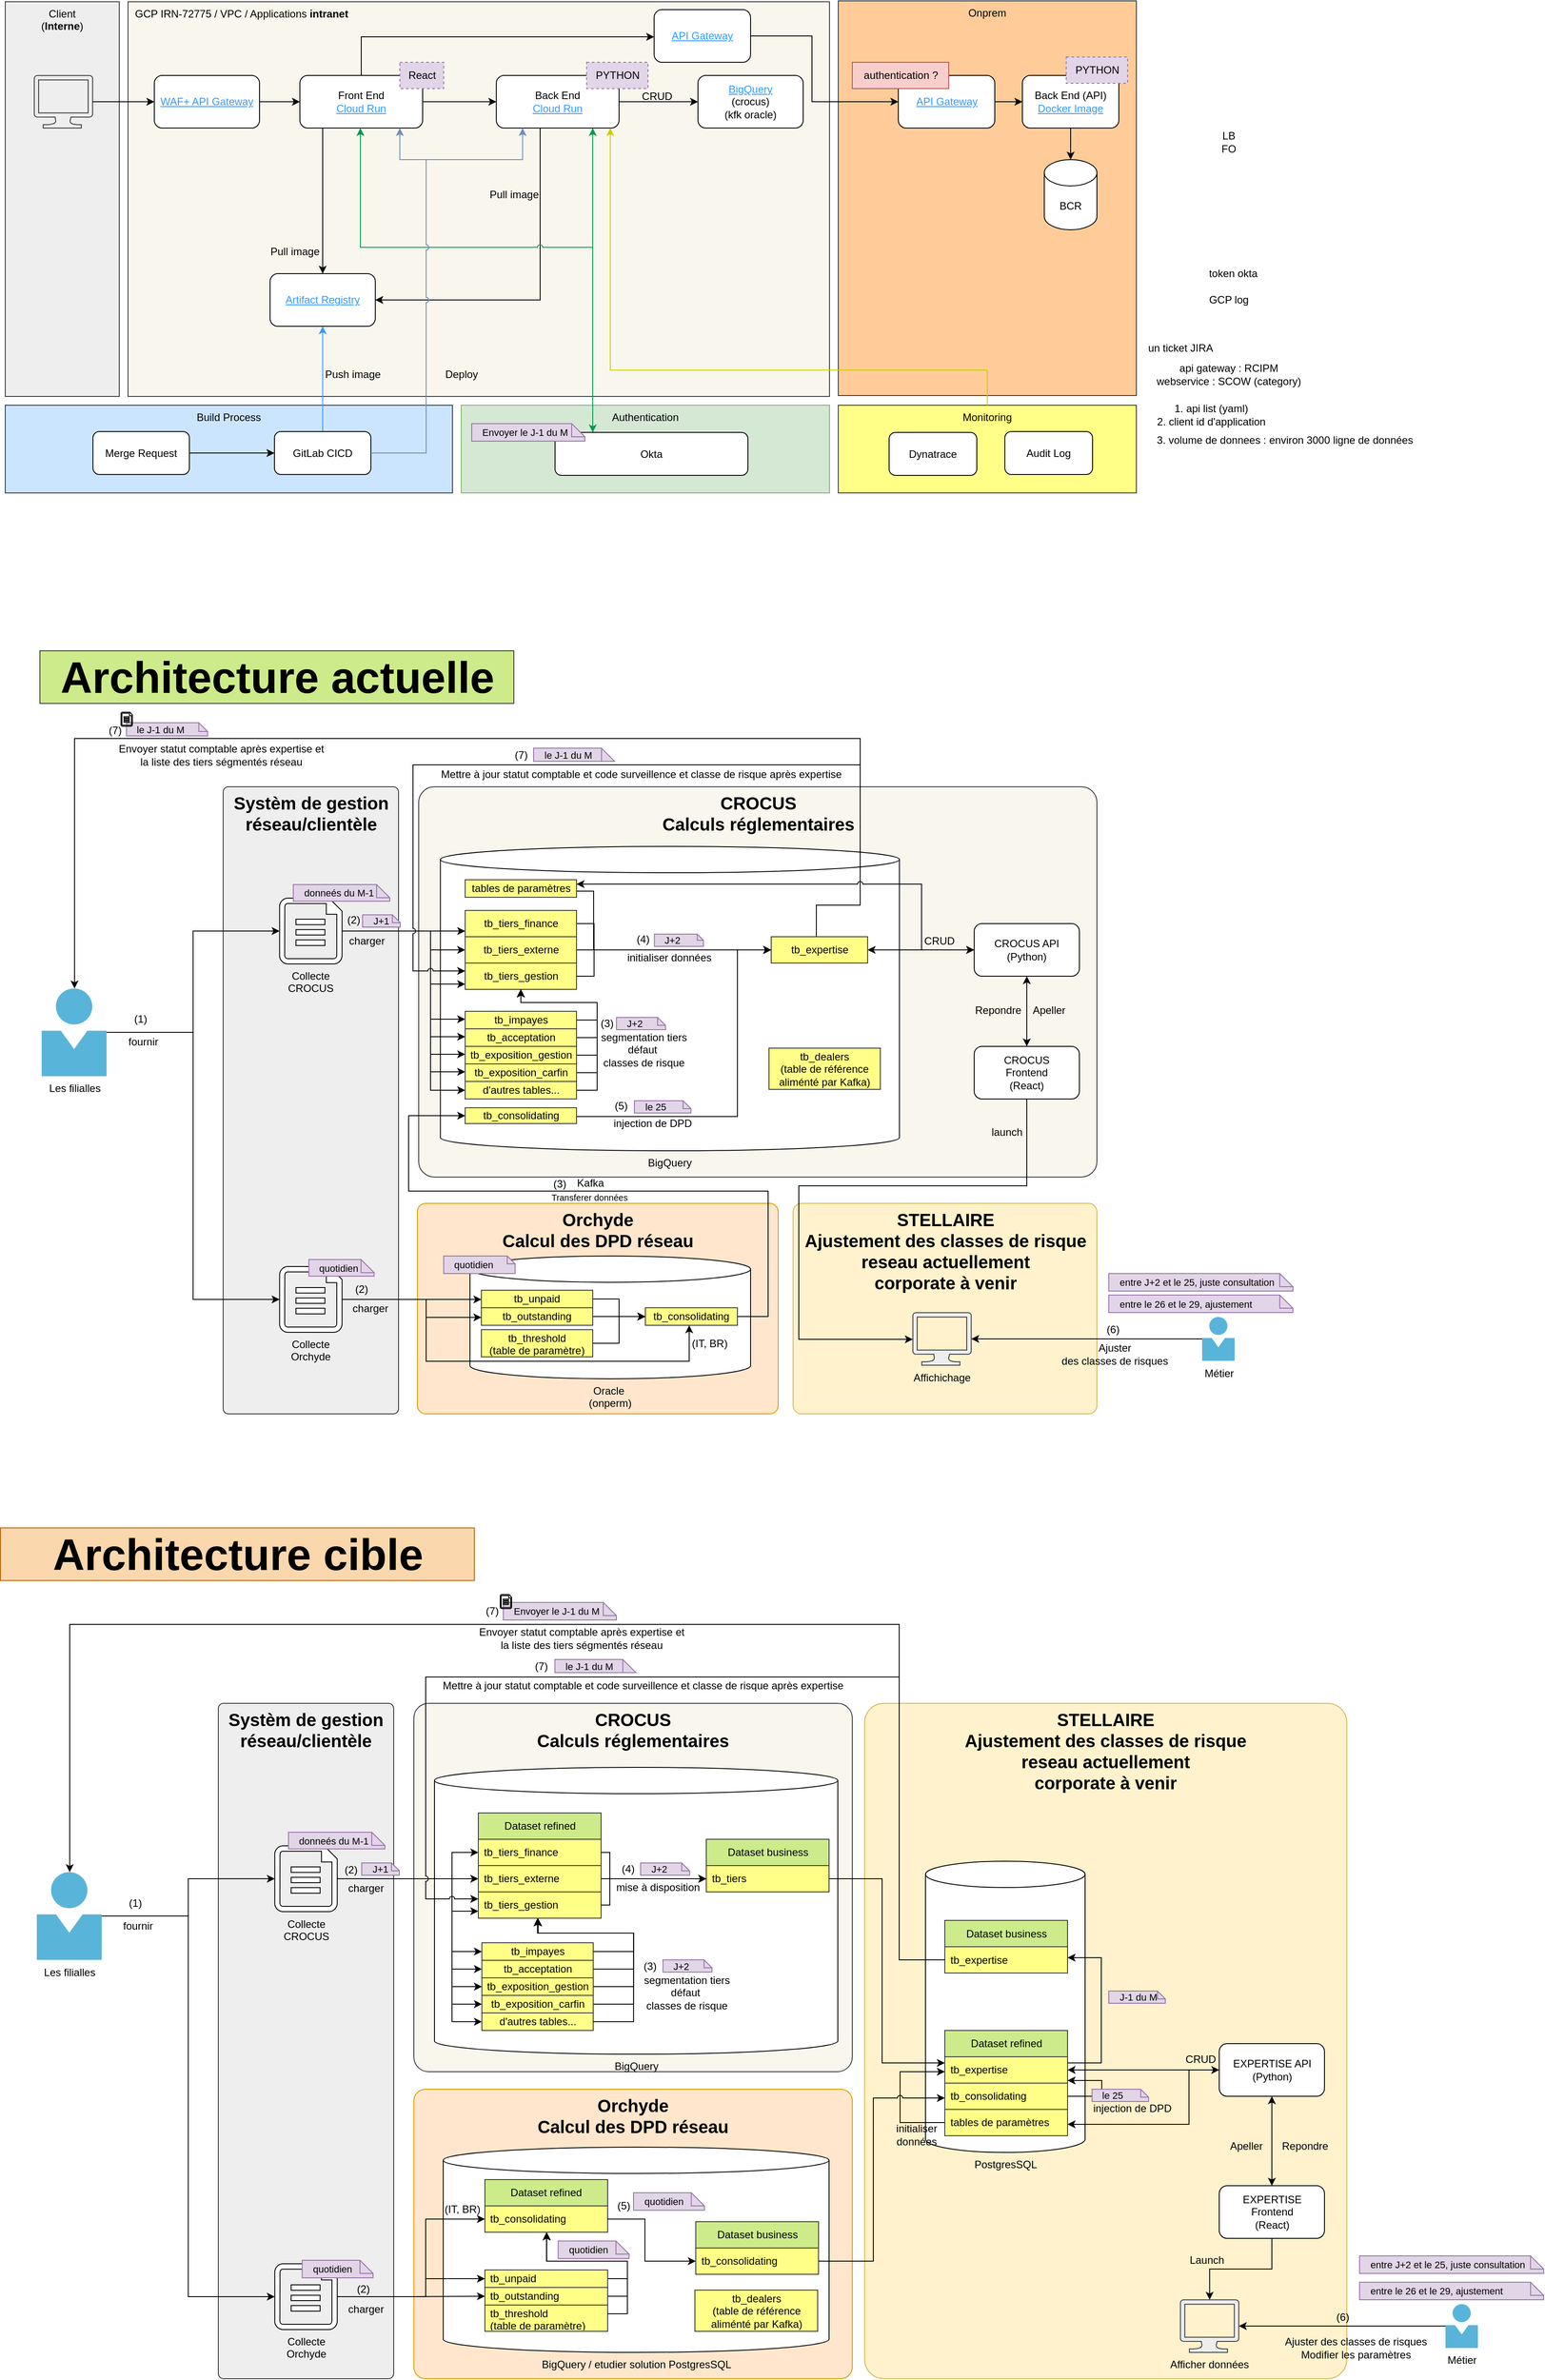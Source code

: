 <mxfile version="26.2.14">
  <diagram name="Page-1" id="7LVE9Hj-M3n7S1KzNMF_">
    <mxGraphModel dx="1143" dy="542" grid="1" gridSize="10" guides="1" tooltips="1" connect="1" arrows="1" fold="1" page="1" pageScale="1" pageWidth="827" pageHeight="1169" background="none" math="0" shadow="0">
      <root>
        <mxCell id="0" />
        <mxCell id="1" parent="0" />
        <mxCell id="Iihmui3m76uBsvI2rHNg-98" value="&lt;b&gt;STELLAIRE&lt;/b&gt;&lt;div&gt;&lt;b&gt;Ajustement des classes de risque&lt;/b&gt;&lt;/div&gt;&lt;div&gt;&lt;b&gt;reseau actuellement&lt;/b&gt;&lt;/div&gt;&lt;div&gt;&lt;b&gt;corporate à venir&lt;/b&gt;&lt;/div&gt;" style="rounded=1;whiteSpace=wrap;html=1;verticalAlign=top;align=center;arcSize=4;fontSize=20;spacingLeft=0;fillColor=#fff2cc;strokeColor=#d6b656;" parent="1" vertex="1">
          <mxGeometry x="1070" y="2010" width="550" height="770" as="geometry" />
        </mxCell>
        <mxCell id="Iihmui3m76uBsvI2rHNg-158" value="PostgresSQL" style="shape=cylinder3;whiteSpace=wrap;html=1;boundedLbl=1;backgroundOutline=1;size=15;verticalAlign=top;labelPosition=center;verticalLabelPosition=bottom;align=center;" parent="1" vertex="1">
          <mxGeometry x="1139.5" y="2190" width="182" height="332" as="geometry" />
        </mxCell>
        <mxCell id="Iihmui3m76uBsvI2rHNg-310" value="Dataset refined" style="swimlane;fontStyle=0;childLayout=stackLayout;horizontal=1;startSize=30;horizontalStack=0;resizeParent=1;resizeParentMax=0;resizeLast=0;collapsible=1;marginBottom=0;whiteSpace=wrap;html=1;fillColor=#cdeb8b;strokeColor=#36393d;" parent="1" vertex="1">
          <mxGeometry x="1161.5" y="2383" width="140" height="120" as="geometry">
            <mxRectangle x="390" y="130" width="110" height="30" as="alternateBounds" />
          </mxGeometry>
        </mxCell>
        <mxCell id="Iihmui3m76uBsvI2rHNg-311" value="tb_expertise" style="text;strokeColor=#36393d;fillColor=#ffff88;align=left;verticalAlign=middle;spacingLeft=4;spacingRight=4;overflow=hidden;points=[[0,0.5],[1,0.5]];portConstraint=eastwest;rotatable=0;whiteSpace=wrap;html=1;" parent="Iihmui3m76uBsvI2rHNg-310" vertex="1">
          <mxGeometry y="30" width="140" height="30" as="geometry" />
        </mxCell>
        <mxCell id="Iihmui3m76uBsvI2rHNg-318" style="edgeStyle=orthogonalEdgeStyle;rounded=0;orthogonalLoop=1;jettySize=auto;html=1;jumpStyle=arc;" parent="Iihmui3m76uBsvI2rHNg-310" source="Iihmui3m76uBsvI2rHNg-312" target="Iihmui3m76uBsvI2rHNg-311" edge="1">
          <mxGeometry relative="1" as="geometry">
            <mxPoint x="140" y="71" as="sourcePoint" />
            <mxPoint x="20" y="57" as="targetPoint" />
            <Array as="points">
              <mxPoint x="-51" y="105" />
              <mxPoint x="-51" y="47" />
            </Array>
          </mxGeometry>
        </mxCell>
        <mxCell id="69IxHZs_U8XRZdy5eVsg-17" style="edgeStyle=orthogonalEdgeStyle;rounded=0;orthogonalLoop=1;jettySize=auto;html=1;" edge="1" parent="Iihmui3m76uBsvI2rHNg-310" source="69IxHZs_U8XRZdy5eVsg-1" target="Iihmui3m76uBsvI2rHNg-311">
          <mxGeometry relative="1" as="geometry">
            <Array as="points">
              <mxPoint x="179" y="75" />
              <mxPoint x="179" y="57" />
            </Array>
          </mxGeometry>
        </mxCell>
        <mxCell id="69IxHZs_U8XRZdy5eVsg-1" value="tb_consolidating" style="text;strokeColor=#36393d;fillColor=#ffff88;align=left;verticalAlign=middle;spacingLeft=4;spacingRight=4;overflow=hidden;points=[[0,0.5],[1,0.5]];portConstraint=eastwest;rotatable=0;whiteSpace=wrap;html=1;" vertex="1" parent="Iihmui3m76uBsvI2rHNg-310">
          <mxGeometry y="60" width="140" height="30" as="geometry" />
        </mxCell>
        <mxCell id="Iihmui3m76uBsvI2rHNg-312" value="tables de paramètres" style="text;strokeColor=#36393d;fillColor=#ffff88;align=left;verticalAlign=middle;spacingLeft=4;spacingRight=4;overflow=hidden;points=[[0,0.5],[1,0.5]];portConstraint=eastwest;rotatable=0;whiteSpace=wrap;html=1;" parent="Iihmui3m76uBsvI2rHNg-310" vertex="1">
          <mxGeometry y="90" width="140" height="30" as="geometry" />
        </mxCell>
        <mxCell id="Iihmui3m76uBsvI2rHNg-80" value="&lt;b&gt;STELLAIRE&lt;/b&gt;&lt;div&gt;&lt;div&gt;&lt;b&gt;Ajustement des classes de risque&lt;/b&gt;&lt;/div&gt;&lt;div&gt;&lt;b&gt;reseau actuellement&lt;/b&gt;&lt;/div&gt;&lt;div&gt;&lt;b&gt;corporate à venir&lt;/b&gt;&lt;/div&gt;&lt;/div&gt;" style="rounded=1;whiteSpace=wrap;html=1;verticalAlign=top;align=center;arcSize=4;fontSize=20;spacingLeft=0;fillColor=#fff2cc;strokeColor=#d6b656;" parent="1" vertex="1">
          <mxGeometry x="988.5" y="1440" width="346.5" height="240" as="geometry" />
        </mxCell>
        <mxCell id="Iihmui3m76uBsvI2rHNg-45" value="&lt;b&gt;Orchyde&lt;/b&gt;&lt;div&gt;&lt;b&gt;Calcul des DPD&amp;nbsp;&lt;/b&gt;&lt;b style=&quot;background-color: transparent; color: light-dark(rgb(0, 0, 0), rgb(255, 255, 255));&quot;&gt;réseau&lt;/b&gt;&lt;/div&gt;" style="rounded=1;whiteSpace=wrap;html=1;verticalAlign=top;align=center;arcSize=4;fontSize=20;spacingLeft=0;fillColor=#ffe6cc;strokeColor=#d79b00;" parent="1" vertex="1">
          <mxGeometry x="560" y="1440" width="411.5" height="240" as="geometry" />
        </mxCell>
        <mxCell id="Iihmui3m76uBsvI2rHNg-5" value="&lt;b&gt;CROCUS&lt;/b&gt;&lt;div&gt;&lt;b&gt;Calculs réglementaires&lt;/b&gt;&lt;b&gt;&lt;/b&gt;&lt;/div&gt;" style="rounded=1;whiteSpace=wrap;html=1;verticalAlign=top;align=center;arcSize=4;fontSize=20;spacingLeft=0;fillColor=#f9f7ed;strokeColor=#36393d;" parent="1" vertex="1">
          <mxGeometry x="561.5" y="965" width="773.5" height="445" as="geometry" />
        </mxCell>
        <mxCell id="Iihmui3m76uBsvI2rHNg-7" value="BigQuery" style="shape=cylinder3;whiteSpace=wrap;html=1;boundedLbl=1;backgroundOutline=1;size=15;verticalAlign=top;labelPosition=center;verticalLabelPosition=bottom;align=center;" parent="1" vertex="1">
          <mxGeometry x="586.25" y="1033" width="523.5" height="347" as="geometry" />
        </mxCell>
        <mxCell id="tkHse5d7qs6445GU6mNq-1" value="Monitoring" style="whiteSpace=wrap;html=1;verticalAlign=top;fillColor=#ffff88;strokeColor=#36393d;" parent="1" vertex="1">
          <mxGeometry x="1040" y="530" width="340" height="100" as="geometry" />
        </mxCell>
        <mxCell id="47AGt8TNXksjBqSl8YJA-41" value="Authentication" style="whiteSpace=wrap;html=1;verticalAlign=top;fillColor=#d5e8d4;strokeColor=#82b366;" parent="1" vertex="1">
          <mxGeometry x="610" y="530" width="420" height="100" as="geometry" />
        </mxCell>
        <mxCell id="47AGt8TNXksjBqSl8YJA-20" value="Onprem" style="whiteSpace=wrap;html=1;verticalAlign=top;fillColor=#ffcc99;strokeColor=#36393d;" parent="1" vertex="1">
          <mxGeometry x="1040" y="69" width="340" height="450" as="geometry" />
        </mxCell>
        <mxCell id="47AGt8TNXksjBqSl8YJA-19" value="GCP IRN-72775 / VPC / Applications &lt;b&gt;&lt;font style=&quot;font-size: 12px;&quot;&gt;intranet&lt;/font&gt;&lt;/b&gt;&amp;nbsp;" style="whiteSpace=wrap;html=1;verticalAlign=top;fillColor=#f9f7ed;strokeColor=#36393d;align=left;spacingLeft=6;" parent="1" vertex="1">
          <mxGeometry x="230" y="70" width="800" height="450" as="geometry" />
        </mxCell>
        <mxCell id="47AGt8TNXksjBqSl8YJA-18" value="Client&lt;br&gt;(&lt;b&gt;Interne&lt;/b&gt;)" style="whiteSpace=wrap;html=1;verticalAlign=top;fillColor=#eeeeee;strokeColor=#36393d;" parent="1" vertex="1">
          <mxGeometry x="90" y="70" width="130" height="450" as="geometry" />
        </mxCell>
        <mxCell id="47AGt8TNXksjBqSl8YJA-37" style="edgeStyle=orthogonalEdgeStyle;rounded=0;orthogonalLoop=1;jettySize=auto;html=1;" parent="1" source="47AGt8TNXksjBqSl8YJA-1" target="47AGt8TNXksjBqSl8YJA-25" edge="1">
          <mxGeometry relative="1" as="geometry">
            <Array as="points">
              <mxPoint x="452" y="250" />
              <mxPoint x="452" y="250" />
            </Array>
          </mxGeometry>
        </mxCell>
        <mxCell id="47AGt8TNXksjBqSl8YJA-42" style="edgeStyle=orthogonalEdgeStyle;rounded=0;orthogonalLoop=1;jettySize=auto;html=1;" parent="1" source="47AGt8TNXksjBqSl8YJA-1" target="47AGt8TNXksjBqSl8YJA-2" edge="1">
          <mxGeometry relative="1" as="geometry">
            <mxPoint x="590" y="184" as="targetPoint" />
          </mxGeometry>
        </mxCell>
        <mxCell id="69IxHZs_U8XRZdy5eVsg-11" style="edgeStyle=orthogonalEdgeStyle;rounded=0;orthogonalLoop=1;jettySize=auto;html=1;" edge="1" parent="1" source="47AGt8TNXksjBqSl8YJA-1" target="69IxHZs_U8XRZdy5eVsg-8">
          <mxGeometry relative="1" as="geometry">
            <Array as="points">
              <mxPoint x="496" y="110" />
            </Array>
          </mxGeometry>
        </mxCell>
        <mxCell id="47AGt8TNXksjBqSl8YJA-1" value="Front End&lt;div&gt;&lt;font style=&quot;color: rgb(51, 153, 255);&quot;&gt;&lt;u&gt;Cloud Run&lt;/u&gt;&lt;/font&gt;&lt;/div&gt;" style="rounded=1;whiteSpace=wrap;html=1;" parent="1" vertex="1">
          <mxGeometry x="426" y="154" width="140" height="60" as="geometry" />
        </mxCell>
        <mxCell id="47AGt8TNXksjBqSl8YJA-7" style="edgeStyle=orthogonalEdgeStyle;rounded=0;orthogonalLoop=1;jettySize=auto;html=1;" parent="1" source="47AGt8TNXksjBqSl8YJA-2" target="47AGt8TNXksjBqSl8YJA-4" edge="1">
          <mxGeometry relative="1" as="geometry">
            <Array as="points" />
          </mxGeometry>
        </mxCell>
        <mxCell id="47AGt8TNXksjBqSl8YJA-12" style="edgeStyle=orthogonalEdgeStyle;rounded=0;orthogonalLoop=1;jettySize=auto;html=1;startArrow=classic;startFill=1;strokeColor=#00994D;" parent="1" source="47AGt8TNXksjBqSl8YJA-2" target="47AGt8TNXksjBqSl8YJA-9" edge="1">
          <mxGeometry relative="1" as="geometry">
            <Array as="points">
              <mxPoint x="760" y="550" />
              <mxPoint x="760" y="550" />
            </Array>
            <mxPoint x="753" y="210" as="sourcePoint" />
          </mxGeometry>
        </mxCell>
        <mxCell id="47AGt8TNXksjBqSl8YJA-38" style="edgeStyle=orthogonalEdgeStyle;rounded=0;orthogonalLoop=1;jettySize=auto;html=1;jumpStyle=arc;" parent="1" source="47AGt8TNXksjBqSl8YJA-2" target="47AGt8TNXksjBqSl8YJA-25" edge="1">
          <mxGeometry relative="1" as="geometry">
            <Array as="points">
              <mxPoint x="700" y="410" />
            </Array>
          </mxGeometry>
        </mxCell>
        <mxCell id="47AGt8TNXksjBqSl8YJA-2" value="Back End&lt;div&gt;&lt;font style=&quot;color: rgb(51, 153, 255);&quot;&gt;&lt;u&gt;Cloud Run&lt;/u&gt;&lt;/font&gt;&lt;/div&gt;" style="rounded=1;whiteSpace=wrap;html=1;" parent="1" vertex="1">
          <mxGeometry x="650" y="154" width="140" height="60" as="geometry" />
        </mxCell>
        <mxCell id="47AGt8TNXksjBqSl8YJA-3" value="BCR" style="shape=cylinder3;whiteSpace=wrap;html=1;boundedLbl=1;backgroundOutline=1;size=15;" parent="1" vertex="1">
          <mxGeometry x="1275" y="250" width="60" height="80" as="geometry" />
        </mxCell>
        <mxCell id="47AGt8TNXksjBqSl8YJA-4" value="&lt;font style=&quot;color: rgb(51, 153, 255);&quot;&gt;&lt;u&gt;BigQuery&lt;/u&gt;&lt;/font&gt;&lt;div&gt;(crocus)&lt;/div&gt;&lt;div&gt;(kfk oracle)&lt;/div&gt;" style="rounded=1;whiteSpace=wrap;html=1;" parent="1" vertex="1">
          <mxGeometry x="880" y="154" width="120" height="60" as="geometry" />
        </mxCell>
        <mxCell id="fvg6hHuEQ41z53p46Cut-3" style="edgeStyle=orthogonalEdgeStyle;rounded=0;orthogonalLoop=1;jettySize=auto;html=1;jumpStyle=arc;strokeColor=#00994D;" parent="1" source="47AGt8TNXksjBqSl8YJA-9" edge="1">
          <mxGeometry relative="1" as="geometry">
            <mxPoint x="725" y="561" as="sourcePoint" />
            <mxPoint x="495" y="214" as="targetPoint" />
            <Array as="points">
              <mxPoint x="760" y="350" />
              <mxPoint x="495" y="350" />
            </Array>
          </mxGeometry>
        </mxCell>
        <mxCell id="47AGt8TNXksjBqSl8YJA-9" value="Okta" style="rounded=1;whiteSpace=wrap;html=1;" parent="1" vertex="1">
          <mxGeometry x="717" y="561" width="220" height="49" as="geometry" />
        </mxCell>
        <mxCell id="47AGt8TNXksjBqSl8YJA-40" style="edgeStyle=orthogonalEdgeStyle;rounded=0;orthogonalLoop=1;jettySize=auto;html=1;" parent="1" source="47AGt8TNXksjBqSl8YJA-14" target="47AGt8TNXksjBqSl8YJA-1" edge="1">
          <mxGeometry relative="1" as="geometry" />
        </mxCell>
        <mxCell id="47AGt8TNXksjBqSl8YJA-14" value="&lt;font style=&quot;color: rgb(51, 153, 255);&quot;&gt;&lt;u&gt;WAF+ API Gateway&lt;br&gt;&lt;/u&gt;&lt;/font&gt;" style="rounded=1;whiteSpace=wrap;html=1;" parent="1" vertex="1">
          <mxGeometry x="260" y="154" width="120" height="60" as="geometry" />
        </mxCell>
        <mxCell id="47AGt8TNXksjBqSl8YJA-39" style="edgeStyle=orthogonalEdgeStyle;rounded=0;orthogonalLoop=1;jettySize=auto;html=1;" parent="1" source="47AGt8TNXksjBqSl8YJA-16" target="47AGt8TNXksjBqSl8YJA-14" edge="1">
          <mxGeometry relative="1" as="geometry" />
        </mxCell>
        <mxCell id="47AGt8TNXksjBqSl8YJA-16" value="" style="verticalLabelPosition=bottom;html=1;verticalAlign=top;align=center;strokeColor=#36393d;fillColor=#eeeeee;shape=mxgraph.azure.computer;pointerEvents=1;" parent="1" vertex="1">
          <mxGeometry x="123" y="154" width="66.67" height="60" as="geometry" />
        </mxCell>
        <mxCell id="47AGt8TNXksjBqSl8YJA-21" value="Build Process" style="whiteSpace=wrap;html=1;verticalAlign=top;fillColor=#cce5ff;strokeColor=#36393d;" parent="1" vertex="1">
          <mxGeometry x="90" y="530" width="510" height="100" as="geometry" />
        </mxCell>
        <mxCell id="47AGt8TNXksjBqSl8YJA-36" style="edgeStyle=orthogonalEdgeStyle;rounded=0;orthogonalLoop=1;jettySize=auto;html=1;entryX=0.5;entryY=1;entryDx=0;entryDy=0;strokeColor=#3399FF;" parent="1" source="47AGt8TNXksjBqSl8YJA-24" target="47AGt8TNXksjBqSl8YJA-25" edge="1">
          <mxGeometry relative="1" as="geometry" />
        </mxCell>
        <mxCell id="IoXaIu04obcm0sNQwNpP-4" style="edgeStyle=orthogonalEdgeStyle;rounded=0;orthogonalLoop=1;jettySize=auto;html=1;jumpStyle=arc;strokeColor=#6C8EBF;" parent="1" source="47AGt8TNXksjBqSl8YJA-24" target="47AGt8TNXksjBqSl8YJA-2" edge="1">
          <mxGeometry relative="1" as="geometry">
            <Array as="points">
              <mxPoint x="570" y="585" />
              <mxPoint x="570" y="250" />
              <mxPoint x="680" y="250" />
            </Array>
          </mxGeometry>
        </mxCell>
        <mxCell id="47AGt8TNXksjBqSl8YJA-24" value="GitLab CICD" style="rounded=1;whiteSpace=wrap;html=1;" parent="1" vertex="1">
          <mxGeometry x="397" y="560" width="110" height="49" as="geometry" />
        </mxCell>
        <mxCell id="47AGt8TNXksjBqSl8YJA-25" value="&lt;font style=&quot;color: rgb(51, 153, 255);&quot;&gt;&lt;u&gt;Artifact Registry&lt;/u&gt;&lt;/font&gt;" style="rounded=1;whiteSpace=wrap;html=1;" parent="1" vertex="1">
          <mxGeometry x="392" y="380" width="120" height="60" as="geometry" />
        </mxCell>
        <mxCell id="47AGt8TNXksjBqSl8YJA-30" style="edgeStyle=orthogonalEdgeStyle;rounded=0;orthogonalLoop=1;jettySize=auto;html=1;strokeColor=#CCCC00;" parent="1" source="tkHse5d7qs6445GU6mNq-1" target="47AGt8TNXksjBqSl8YJA-2" edge="1">
          <mxGeometry relative="1" as="geometry">
            <Array as="points">
              <mxPoint x="1210" y="490" />
              <mxPoint x="780" y="490" />
            </Array>
            <mxPoint x="910" y="585" as="sourcePoint" />
          </mxGeometry>
        </mxCell>
        <mxCell id="47AGt8TNXksjBqSl8YJA-27" value="&lt;div style=&quot;text-wrap-mode: wrap;&quot;&gt;&lt;span style=&quot;background-color: transparent; color: light-dark(rgb(0, 0, 0), rgb(255, 255, 255));&quot;&gt;React&lt;/span&gt;&lt;/div&gt;" style="text;html=1;align=center;verticalAlign=middle;resizable=0;points=[];autosize=1;strokeColor=#9673a6;fillColor=#e1d5e7;dashed=1;" parent="1" vertex="1">
          <mxGeometry x="540" y="139" width="50" height="30" as="geometry" />
        </mxCell>
        <mxCell id="47AGt8TNXksjBqSl8YJA-28" value="&lt;div style=&quot;text-wrap-mode: wrap;&quot;&gt;PYTHON&lt;/div&gt;" style="text;html=1;align=center;verticalAlign=middle;resizable=0;points=[];autosize=1;strokeColor=#9673a6;fillColor=#e1d5e7;dashed=1;" parent="1" vertex="1">
          <mxGeometry x="753" y="139" width="70" height="30" as="geometry" />
        </mxCell>
        <mxCell id="47AGt8TNXksjBqSl8YJA-45" value="Pull image" style="text;html=1;align=center;verticalAlign=middle;resizable=0;points=[];autosize=1;strokeColor=none;fillColor=none;" parent="1" vertex="1">
          <mxGeometry x="380" y="340" width="80" height="30" as="geometry" />
        </mxCell>
        <mxCell id="47AGt8TNXksjBqSl8YJA-46" value="Pull image" style="text;html=1;align=center;verticalAlign=middle;resizable=0;points=[];autosize=1;strokeColor=none;fillColor=none;" parent="1" vertex="1">
          <mxGeometry x="630" y="275" width="80" height="30" as="geometry" />
        </mxCell>
        <mxCell id="47AGt8TNXksjBqSl8YJA-47" value="CRUD" style="text;html=1;align=center;verticalAlign=middle;resizable=0;points=[];autosize=1;strokeColor=none;fillColor=none;" parent="1" vertex="1">
          <mxGeometry x="803" y="163" width="60" height="30" as="geometry" />
        </mxCell>
        <mxCell id="tkHse5d7qs6445GU6mNq-2" value="Audit Log" style="rounded=1;whiteSpace=wrap;html=1;" parent="1" vertex="1">
          <mxGeometry x="1230" y="560" width="100" height="49" as="geometry" />
        </mxCell>
        <mxCell id="IoXaIu04obcm0sNQwNpP-1" value="Dynatrace" style="rounded=1;whiteSpace=wrap;html=1;" parent="1" vertex="1">
          <mxGeometry x="1098" y="561" width="100" height="49" as="geometry" />
        </mxCell>
        <mxCell id="IoXaIu04obcm0sNQwNpP-2" value="Push image" style="text;html=1;align=center;verticalAlign=middle;resizable=0;points=[];autosize=1;strokeColor=none;fillColor=none;" parent="1" vertex="1">
          <mxGeometry x="441" y="480" width="90" height="30" as="geometry" />
        </mxCell>
        <mxCell id="IoXaIu04obcm0sNQwNpP-3" style="edgeStyle=orthogonalEdgeStyle;rounded=0;orthogonalLoop=1;jettySize=auto;html=1;jumpStyle=arc;strokeColor=#6C8EBF;" parent="1" source="47AGt8TNXksjBqSl8YJA-24" target="47AGt8TNXksjBqSl8YJA-1" edge="1">
          <mxGeometry relative="1" as="geometry">
            <Array as="points">
              <mxPoint x="570" y="585" />
              <mxPoint x="570" y="250" />
              <mxPoint x="540" y="250" />
            </Array>
          </mxGeometry>
        </mxCell>
        <mxCell id="IoXaIu04obcm0sNQwNpP-5" value="Deploy" style="text;html=1;align=center;verticalAlign=middle;resizable=0;points=[];autosize=1;strokeColor=none;fillColor=none;" parent="1" vertex="1">
          <mxGeometry x="580" y="480" width="60" height="30" as="geometry" />
        </mxCell>
        <mxCell id="IoXaIu04obcm0sNQwNpP-9" style="edgeStyle=orthogonalEdgeStyle;rounded=0;orthogonalLoop=1;jettySize=auto;html=1;" parent="1" source="IoXaIu04obcm0sNQwNpP-8" target="47AGt8TNXksjBqSl8YJA-24" edge="1">
          <mxGeometry relative="1" as="geometry" />
        </mxCell>
        <mxCell id="IoXaIu04obcm0sNQwNpP-8" value="Merge Request" style="rounded=1;whiteSpace=wrap;html=1;" parent="1" vertex="1">
          <mxGeometry x="190" y="560" width="110" height="49" as="geometry" />
        </mxCell>
        <mxCell id="fvg6hHuEQ41z53p46Cut-2" value="GCP log" style="text;html=1;align=center;verticalAlign=middle;resizable=0;points=[];autosize=1;strokeColor=none;fillColor=none;" parent="1" vertex="1">
          <mxGeometry x="1450" y="395" width="70" height="30" as="geometry" />
        </mxCell>
        <mxCell id="fvg6hHuEQ41z53p46Cut-5" value="token okta" style="text;html=1;align=center;verticalAlign=middle;resizable=0;points=[];autosize=1;strokeColor=none;fillColor=none;" parent="1" vertex="1">
          <mxGeometry x="1450" y="365" width="80" height="30" as="geometry" />
        </mxCell>
        <mxCell id="fvg6hHuEQ41z53p46Cut-6" value="LB&lt;div&gt;FO&lt;/div&gt;" style="text;html=1;align=center;verticalAlign=middle;resizable=0;points=[];autosize=1;strokeColor=none;fillColor=none;" parent="1" vertex="1">
          <mxGeometry x="1465" y="210" width="40" height="40" as="geometry" />
        </mxCell>
        <mxCell id="j3oY_1pEguYsVX4skTPp-4" value="" style="edgeStyle=orthogonalEdgeStyle;rounded=0;orthogonalLoop=1;jettySize=auto;html=1;" parent="1" source="j3oY_1pEguYsVX4skTPp-5" target="j3oY_1pEguYsVX4skTPp-3" edge="1">
          <mxGeometry relative="1" as="geometry">
            <mxPoint x="790" y="184" as="sourcePoint" />
            <mxPoint x="1250" y="184" as="targetPoint" />
            <Array as="points" />
          </mxGeometry>
        </mxCell>
        <mxCell id="j3oY_1pEguYsVX4skTPp-11" style="edgeStyle=orthogonalEdgeStyle;rounded=0;orthogonalLoop=1;jettySize=auto;html=1;" parent="1" source="j3oY_1pEguYsVX4skTPp-3" target="47AGt8TNXksjBqSl8YJA-3" edge="1">
          <mxGeometry relative="1" as="geometry" />
        </mxCell>
        <mxCell id="j3oY_1pEguYsVX4skTPp-3" value="Back End (API)&lt;div&gt;&lt;font style=&quot;color: rgb(51, 153, 255);&quot;&gt;&lt;u&gt;Docker Image&lt;/u&gt;&lt;/font&gt;&lt;/div&gt;" style="rounded=1;whiteSpace=wrap;html=1;" parent="1" vertex="1">
          <mxGeometry x="1250" y="154" width="110" height="60" as="geometry" />
        </mxCell>
        <mxCell id="j3oY_1pEguYsVX4skTPp-5" value="&lt;font style=&quot;color: rgb(51, 153, 255);&quot;&gt;&lt;u style=&quot;&quot;&gt;API Gateway&lt;/u&gt;&lt;/font&gt;" style="rounded=1;whiteSpace=wrap;html=1;" parent="1" vertex="1">
          <mxGeometry x="1108.5" y="154" width="110" height="60" as="geometry" />
        </mxCell>
        <mxCell id="j3oY_1pEguYsVX4skTPp-9" value="authentication ?" style="text;html=1;align=center;verticalAlign=middle;resizable=0;points=[];autosize=1;strokeColor=#b85450;fillColor=#f8cecc;" parent="1" vertex="1">
          <mxGeometry x="1056" y="139" width="110" height="30" as="geometry" />
        </mxCell>
        <mxCell id="j3oY_1pEguYsVX4skTPp-15" value="&lt;div style=&quot;text-wrap-mode: wrap;&quot;&gt;PYTHON&lt;/div&gt;" style="text;html=1;align=center;verticalAlign=middle;resizable=0;points=[];autosize=1;strokeColor=#9673a6;fillColor=#e1d5e7;dashed=1;" parent="1" vertex="1">
          <mxGeometry x="1300" y="133" width="70" height="30" as="geometry" />
        </mxCell>
        <mxCell id="Iihmui3m76uBsvI2rHNg-1" value="&lt;b&gt;Systèm de gestion &lt;br&gt;réseau/clientèle&lt;/b&gt;" style="rounded=1;whiteSpace=wrap;html=1;verticalAlign=top;align=center;arcSize=3;fontSize=20;spacingLeft=0;fillColor=#eeeeee;strokeColor=#36393d;" parent="1" vertex="1">
          <mxGeometry x="338.5" y="965" width="200" height="715" as="geometry" />
        </mxCell>
        <mxCell id="Iihmui3m76uBsvI2rHNg-58" style="edgeStyle=orthogonalEdgeStyle;rounded=0;orthogonalLoop=1;jettySize=auto;html=1;" parent="1" source="Iihmui3m76uBsvI2rHNg-2" target="Iihmui3m76uBsvI2rHNg-12" edge="1">
          <mxGeometry relative="1" as="geometry">
            <Array as="points">
              <mxPoint x="605" y="1130" />
              <mxPoint x="605" y="1130" />
            </Array>
          </mxGeometry>
        </mxCell>
        <mxCell id="Iihmui3m76uBsvI2rHNg-59" style="edgeStyle=orthogonalEdgeStyle;rounded=0;orthogonalLoop=1;jettySize=auto;html=1;" parent="1" source="Iihmui3m76uBsvI2rHNg-2" target="Iihmui3m76uBsvI2rHNg-13" edge="1">
          <mxGeometry relative="1" as="geometry">
            <Array as="points">
              <mxPoint x="575" y="1130" />
              <mxPoint x="575" y="1151" />
            </Array>
          </mxGeometry>
        </mxCell>
        <mxCell id="Iihmui3m76uBsvI2rHNg-60" style="edgeStyle=orthogonalEdgeStyle;rounded=0;orthogonalLoop=1;jettySize=auto;html=1;" parent="1" source="Iihmui3m76uBsvI2rHNg-2" target="Iihmui3m76uBsvI2rHNg-14" edge="1">
          <mxGeometry relative="1" as="geometry">
            <Array as="points">
              <mxPoint x="575" y="1130" />
              <mxPoint x="575" y="1190" />
            </Array>
          </mxGeometry>
        </mxCell>
        <mxCell id="Iihmui3m76uBsvI2rHNg-266" style="edgeStyle=orthogonalEdgeStyle;rounded=0;orthogonalLoop=1;jettySize=auto;html=1;" parent="1" source="Iihmui3m76uBsvI2rHNg-2" target="Iihmui3m76uBsvI2rHNg-193" edge="1">
          <mxGeometry relative="1" as="geometry">
            <Array as="points">
              <mxPoint x="575" y="1130" />
              <mxPoint x="575" y="1230" />
            </Array>
          </mxGeometry>
        </mxCell>
        <mxCell id="Iihmui3m76uBsvI2rHNg-267" style="edgeStyle=orthogonalEdgeStyle;rounded=0;orthogonalLoop=1;jettySize=auto;html=1;" parent="1" source="Iihmui3m76uBsvI2rHNg-2" target="Iihmui3m76uBsvI2rHNg-191" edge="1">
          <mxGeometry relative="1" as="geometry">
            <Array as="points">
              <mxPoint x="575" y="1130" />
              <mxPoint x="575" y="1250" />
            </Array>
          </mxGeometry>
        </mxCell>
        <mxCell id="Iihmui3m76uBsvI2rHNg-268" style="edgeStyle=orthogonalEdgeStyle;rounded=0;orthogonalLoop=1;jettySize=auto;html=1;" parent="1" source="Iihmui3m76uBsvI2rHNg-2" target="Iihmui3m76uBsvI2rHNg-197" edge="1">
          <mxGeometry relative="1" as="geometry">
            <Array as="points">
              <mxPoint x="575" y="1130" />
              <mxPoint x="575" y="1270" />
            </Array>
          </mxGeometry>
        </mxCell>
        <mxCell id="Iihmui3m76uBsvI2rHNg-269" style="edgeStyle=orthogonalEdgeStyle;rounded=0;orthogonalLoop=1;jettySize=auto;html=1;" parent="1" source="Iihmui3m76uBsvI2rHNg-2" target="Iihmui3m76uBsvI2rHNg-196" edge="1">
          <mxGeometry relative="1" as="geometry">
            <Array as="points">
              <mxPoint x="575" y="1130" />
              <mxPoint x="575" y="1290" />
            </Array>
          </mxGeometry>
        </mxCell>
        <mxCell id="Iihmui3m76uBsvI2rHNg-270" style="edgeStyle=orthogonalEdgeStyle;rounded=0;orthogonalLoop=1;jettySize=auto;html=1;" parent="1" source="Iihmui3m76uBsvI2rHNg-2" target="Iihmui3m76uBsvI2rHNg-220" edge="1">
          <mxGeometry relative="1" as="geometry">
            <Array as="points">
              <mxPoint x="575" y="1130" />
              <mxPoint x="575" y="1311" />
            </Array>
          </mxGeometry>
        </mxCell>
        <mxCell id="Iihmui3m76uBsvI2rHNg-2" value="Collecte&lt;div&gt;CROCUS&lt;/div&gt;" style="verticalLabelPosition=bottom;html=1;verticalAlign=top;align=center;shape=mxgraph.azure.cloud_services_configuration_file;pointerEvents=1;" parent="1" vertex="1">
          <mxGeometry x="402.87" y="1092" width="71.25" height="75" as="geometry" />
        </mxCell>
        <mxCell id="Iihmui3m76uBsvI2rHNg-47" style="edgeStyle=orthogonalEdgeStyle;rounded=0;orthogonalLoop=1;jettySize=auto;html=1;entryX=0;entryY=0.5;entryDx=0;entryDy=0;" parent="1" source="Iihmui3m76uBsvI2rHNg-12" target="Iihmui3m76uBsvI2rHNg-15" edge="1">
          <mxGeometry relative="1" as="geometry">
            <Array as="points">
              <mxPoint x="761.5" y="1121" />
              <mxPoint x="761.5" y="1151" />
            </Array>
          </mxGeometry>
        </mxCell>
        <mxCell id="Iihmui3m76uBsvI2rHNg-12" value="tb_tiers_finance" style="rounded=0;whiteSpace=wrap;html=1;fillColor=#ffff88;strokeColor=#36393d;" parent="1" vertex="1">
          <mxGeometry x="614.5" y="1106" width="127" height="30" as="geometry" />
        </mxCell>
        <mxCell id="Iihmui3m76uBsvI2rHNg-46" style="edgeStyle=orthogonalEdgeStyle;rounded=0;orthogonalLoop=1;jettySize=auto;html=1;entryX=0;entryY=0.5;entryDx=0;entryDy=0;" parent="1" source="Iihmui3m76uBsvI2rHNg-13" target="Iihmui3m76uBsvI2rHNg-15" edge="1">
          <mxGeometry relative="1" as="geometry" />
        </mxCell>
        <mxCell id="Iihmui3m76uBsvI2rHNg-13" value="tb_tiers_externe" style="rounded=0;whiteSpace=wrap;html=1;fillColor=#ffff88;strokeColor=#36393d;" parent="1" vertex="1">
          <mxGeometry x="614.5" y="1136" width="127" height="30" as="geometry" />
        </mxCell>
        <mxCell id="Iihmui3m76uBsvI2rHNg-32" style="edgeStyle=orthogonalEdgeStyle;rounded=0;orthogonalLoop=1;jettySize=auto;html=1;entryX=0;entryY=0.5;entryDx=0;entryDy=0;" parent="1" source="Iihmui3m76uBsvI2rHNg-14" target="Iihmui3m76uBsvI2rHNg-15" edge="1">
          <mxGeometry relative="1" as="geometry">
            <Array as="points">
              <mxPoint x="761.5" y="1181" />
              <mxPoint x="761.5" y="1151" />
            </Array>
          </mxGeometry>
        </mxCell>
        <mxCell id="Iihmui3m76uBsvI2rHNg-14" value="tb_tiers_gestion" style="rounded=0;whiteSpace=wrap;html=1;fillColor=#ffff88;strokeColor=#36393d;" parent="1" vertex="1">
          <mxGeometry x="614.5" y="1166" width="127" height="30" as="geometry" />
        </mxCell>
        <mxCell id="Iihmui3m76uBsvI2rHNg-65" style="edgeStyle=orthogonalEdgeStyle;rounded=0;orthogonalLoop=1;jettySize=auto;html=1;jumpStyle=arc;" parent="1" source="Iihmui3m76uBsvI2rHNg-15" target="Iihmui3m76uBsvI2rHNg-61" edge="1">
          <mxGeometry relative="1" as="geometry">
            <Array as="points">
              <mxPoint x="1015" y="1100" />
              <mxPoint x="1065" y="1100" />
              <mxPoint x="1065" y="910" />
              <mxPoint x="169" y="910" />
            </Array>
          </mxGeometry>
        </mxCell>
        <mxCell id="Iihmui3m76uBsvI2rHNg-300" style="edgeStyle=orthogonalEdgeStyle;rounded=0;orthogonalLoop=1;jettySize=auto;html=1;jumpStyle=arc;" parent="1" source="Iihmui3m76uBsvI2rHNg-15" edge="1">
          <mxGeometry relative="1" as="geometry">
            <mxPoint x="1015" y="1131" as="sourcePoint" />
            <mxPoint x="614.5" y="1175.0" as="targetPoint" />
            <Array as="points">
              <mxPoint x="1015" y="1100" />
              <mxPoint x="1065" y="1100" />
              <mxPoint x="1065" y="940" />
              <mxPoint x="555" y="940" />
              <mxPoint x="555" y="1175" />
            </Array>
          </mxGeometry>
        </mxCell>
        <mxCell id="Iihmui3m76uBsvI2rHNg-15" value="tb_expertise" style="rounded=0;whiteSpace=wrap;html=1;fillColor=#ffff88;strokeColor=#36393d;" parent="1" vertex="1">
          <mxGeometry x="963.5" y="1136" width="110" height="30" as="geometry" />
        </mxCell>
        <mxCell id="Iihmui3m76uBsvI2rHNg-34" style="edgeStyle=orthogonalEdgeStyle;rounded=0;orthogonalLoop=1;jettySize=auto;html=1;" parent="1" source="Iihmui3m76uBsvI2rHNg-16" target="Iihmui3m76uBsvI2rHNg-15" edge="1">
          <mxGeometry relative="1" as="geometry">
            <Array as="points">
              <mxPoint x="925" y="1341" />
              <mxPoint x="925" y="1151" />
            </Array>
          </mxGeometry>
        </mxCell>
        <mxCell id="Iihmui3m76uBsvI2rHNg-16" value="&lt;span style=&quot;&quot;&gt;tb_consolidating&lt;/span&gt;" style="rounded=0;whiteSpace=wrap;html=1;fillColor=#ffff88;strokeColor=#36393d;align=center;" parent="1" vertex="1">
          <mxGeometry x="614.5" y="1331" width="127" height="18" as="geometry" />
        </mxCell>
        <mxCell id="Iihmui3m76uBsvI2rHNg-88" style="edgeStyle=orthogonalEdgeStyle;rounded=0;orthogonalLoop=1;jettySize=auto;html=1;startArrow=classic;startFill=1;jumpStyle=arc;" parent="1" target="Iihmui3m76uBsvI2rHNg-22" edge="1">
          <mxGeometry relative="1" as="geometry">
            <mxPoint x="741.5" y="1076" as="sourcePoint" />
            <mxPoint x="1195" y="1156" as="targetPoint" />
            <Array as="points">
              <mxPoint x="1135" y="1076" />
              <mxPoint x="1135" y="1151" />
            </Array>
          </mxGeometry>
        </mxCell>
        <mxCell id="Iihmui3m76uBsvI2rHNg-221" style="edgeStyle=orthogonalEdgeStyle;rounded=0;orthogonalLoop=1;jettySize=auto;html=1;" parent="1" target="Iihmui3m76uBsvI2rHNg-15" edge="1">
          <mxGeometry relative="1" as="geometry">
            <mxPoint x="741.5" y="1084" as="sourcePoint" />
            <mxPoint x="963.5" y="1144" as="targetPoint" />
            <Array as="points">
              <mxPoint x="761" y="1084" />
              <mxPoint x="761" y="1151" />
            </Array>
          </mxGeometry>
        </mxCell>
        <mxCell id="Iihmui3m76uBsvI2rHNg-17" value="tables de paramètres" style="rounded=0;whiteSpace=wrap;html=1;fillColor=#ffff88;strokeColor=#36393d;" parent="1" vertex="1">
          <mxGeometry x="614.5" y="1071" width="127" height="20" as="geometry" />
        </mxCell>
        <mxCell id="Iihmui3m76uBsvI2rHNg-24" style="edgeStyle=orthogonalEdgeStyle;rounded=0;orthogonalLoop=1;jettySize=auto;html=1;" parent="1" source="Iihmui3m76uBsvI2rHNg-19" target="Iihmui3m76uBsvI2rHNg-21" edge="1">
          <mxGeometry relative="1" as="geometry">
            <Array as="points">
              <mxPoint x="1341.5" y="1594.5" />
              <mxPoint x="1341.5" y="1594.5" />
            </Array>
          </mxGeometry>
        </mxCell>
        <mxCell id="Iihmui3m76uBsvI2rHNg-19" value="Métier" style="image;sketch=0;aspect=fixed;html=1;points=[];align=center;fontSize=12;image=img/lib/mscae/Person.svg;" parent="1" vertex="1">
          <mxGeometry x="1455" y="1569.5" width="37" height="50" as="geometry" />
        </mxCell>
        <mxCell id="Iihmui3m76uBsvI2rHNg-21" value="Affichichage" style="verticalLabelPosition=bottom;html=1;verticalAlign=top;align=center;strokeColor=#36393d;fillColor=#eeeeee;shape=mxgraph.azure.computer;pointerEvents=1;" parent="1" vertex="1">
          <mxGeometry x="1125" y="1564.5" width="66.67" height="60" as="geometry" />
        </mxCell>
        <mxCell id="Iihmui3m76uBsvI2rHNg-22" value="CROCUS API&lt;div&gt;(Python)&lt;/div&gt;" style="rounded=1;whiteSpace=wrap;html=1;" parent="1" vertex="1">
          <mxGeometry x="1195" y="1121" width="120" height="60" as="geometry" />
        </mxCell>
        <mxCell id="Iihmui3m76uBsvI2rHNg-25" value="&lt;div&gt;Ajuster &lt;br&gt;des classes de risques&lt;/div&gt;" style="text;html=1;align=center;verticalAlign=middle;resizable=0;points=[];autosize=1;strokeColor=none;fillColor=none;" parent="1" vertex="1">
          <mxGeometry x="1285" y="1592" width="140" height="40" as="geometry" />
        </mxCell>
        <mxCell id="Iihmui3m76uBsvI2rHNg-26" style="edgeStyle=orthogonalEdgeStyle;rounded=0;orthogonalLoop=1;jettySize=auto;html=1;startArrow=classic;startFill=1;" parent="1" source="Iihmui3m76uBsvI2rHNg-22" target="Iihmui3m76uBsvI2rHNg-15" edge="1">
          <mxGeometry relative="1" as="geometry">
            <Array as="points" />
          </mxGeometry>
        </mxCell>
        <mxCell id="Iihmui3m76uBsvI2rHNg-27" value="CRUD" style="text;html=1;align=center;verticalAlign=middle;resizable=0;points=[];autosize=1;strokeColor=none;fillColor=none;" parent="1" vertex="1">
          <mxGeometry x="1125" y="1126" width="60" height="30" as="geometry" />
        </mxCell>
        <mxCell id="Iihmui3m76uBsvI2rHNg-28" value="Apeller" style="text;html=1;align=center;verticalAlign=middle;resizable=0;points=[];autosize=1;strokeColor=none;fillColor=none;" parent="1" vertex="1">
          <mxGeometry x="1250" y="1205" width="60" height="30" as="geometry" />
        </mxCell>
        <mxCell id="Iihmui3m76uBsvI2rHNg-31" value="Repondre" style="text;html=1;align=center;verticalAlign=middle;resizable=0;points=[];autosize=1;strokeColor=none;fillColor=none;" parent="1" vertex="1">
          <mxGeometry x="1182" y="1205" width="80" height="30" as="geometry" />
        </mxCell>
        <mxCell id="Iihmui3m76uBsvI2rHNg-35" value="Oracle&amp;nbsp;&lt;br&gt;(onperm)" style="shape=cylinder3;whiteSpace=wrap;html=1;boundedLbl=1;backgroundOutline=1;size=15;verticalAlign=top;labelPosition=center;verticalLabelPosition=bottom;align=center;" parent="1" vertex="1">
          <mxGeometry x="620" y="1500" width="320" height="140" as="geometry" />
        </mxCell>
        <mxCell id="Iihmui3m76uBsvI2rHNg-38" value="Kafka" style="text;html=1;align=center;verticalAlign=middle;resizable=0;points=[];autosize=1;strokeColor=none;fillColor=none;" parent="1" vertex="1">
          <mxGeometry x="731.5" y="1402" width="50" height="30" as="geometry" />
        </mxCell>
        <mxCell id="Iihmui3m76uBsvI2rHNg-44" value="Transferer données" style="text;html=1;align=center;verticalAlign=middle;resizable=0;points=[];autosize=1;strokeColor=none;fillColor=none;fontSize=10;" parent="1" vertex="1">
          <mxGeometry x="700.56" y="1418" width="110" height="30" as="geometry" />
        </mxCell>
        <mxCell id="Iihmui3m76uBsvI2rHNg-50" value="donneés du M-1" style="shape=note;size=15;align=left;spacingLeft=10;html=1;whiteSpace=wrap;fillColor=#e1d5e7;strokeColor=#9673a6;fontSize=11;" parent="1" vertex="1">
          <mxGeometry x="418.5" y="1076.5" width="110" height="19" as="geometry" />
        </mxCell>
        <mxCell id="zwFk75ZNIjSIplroHWi4-7" style="edgeStyle=orthogonalEdgeStyle;rounded=0;orthogonalLoop=1;jettySize=auto;html=1;" parent="1" source="Iihmui3m76uBsvI2rHNg-53" target="zwFk75ZNIjSIplroHWi4-5" edge="1">
          <mxGeometry relative="1" as="geometry">
            <Array as="points">
              <mxPoint x="520" y="1549" />
              <mxPoint x="520" y="1549" />
            </Array>
          </mxGeometry>
        </mxCell>
        <mxCell id="zwFk75ZNIjSIplroHWi4-8" style="edgeStyle=orthogonalEdgeStyle;rounded=0;orthogonalLoop=1;jettySize=auto;html=1;" parent="1" source="Iihmui3m76uBsvI2rHNg-53" target="zwFk75ZNIjSIplroHWi4-4" edge="1">
          <mxGeometry relative="1" as="geometry">
            <Array as="points">
              <mxPoint x="570" y="1550" />
              <mxPoint x="570" y="1570" />
            </Array>
          </mxGeometry>
        </mxCell>
        <mxCell id="zwFk75ZNIjSIplroHWi4-17" style="edgeStyle=orthogonalEdgeStyle;rounded=0;orthogonalLoop=1;jettySize=auto;html=1;" parent="1" source="Iihmui3m76uBsvI2rHNg-53" target="zwFk75ZNIjSIplroHWi4-1" edge="1">
          <mxGeometry relative="1" as="geometry">
            <Array as="points">
              <mxPoint x="570" y="1550" />
              <mxPoint x="570" y="1620" />
              <mxPoint x="870" y="1620" />
            </Array>
          </mxGeometry>
        </mxCell>
        <mxCell id="Iihmui3m76uBsvI2rHNg-53" value="Collecte&lt;div&gt;Orchyde&lt;/div&gt;" style="verticalLabelPosition=bottom;html=1;verticalAlign=top;align=center;shape=mxgraph.azure.cloud_services_configuration_file;pointerEvents=1;" parent="1" vertex="1">
          <mxGeometry x="402.87" y="1512" width="71.25" height="75" as="geometry" />
        </mxCell>
        <mxCell id="Iihmui3m76uBsvI2rHNg-62" style="edgeStyle=orthogonalEdgeStyle;rounded=0;orthogonalLoop=1;jettySize=auto;html=1;entryX=0;entryY=0.5;entryDx=0;entryDy=0;entryPerimeter=0;" parent="1" source="Iihmui3m76uBsvI2rHNg-61" target="Iihmui3m76uBsvI2rHNg-2" edge="1">
          <mxGeometry relative="1" as="geometry" />
        </mxCell>
        <mxCell id="Iihmui3m76uBsvI2rHNg-61" value="Les filialles" style="image;sketch=0;aspect=fixed;html=1;points=[];align=center;fontSize=12;image=img/lib/mscae/Person.svg;" parent="1" vertex="1">
          <mxGeometry x="131.5" y="1195" width="74" height="100" as="geometry" />
        </mxCell>
        <mxCell id="Iihmui3m76uBsvI2rHNg-63" value="fournir" style="text;html=1;align=center;verticalAlign=middle;resizable=0;points=[];autosize=1;strokeColor=none;fillColor=none;" parent="1" vertex="1">
          <mxGeometry x="216.5" y="1241" width="60" height="30" as="geometry" />
        </mxCell>
        <mxCell id="Iihmui3m76uBsvI2rHNg-64" style="edgeStyle=orthogonalEdgeStyle;rounded=0;orthogonalLoop=1;jettySize=auto;html=1;entryX=0;entryY=0.5;entryDx=0;entryDy=0;entryPerimeter=0;" parent="1" source="Iihmui3m76uBsvI2rHNg-61" target="Iihmui3m76uBsvI2rHNg-53" edge="1">
          <mxGeometry relative="1" as="geometry" />
        </mxCell>
        <mxCell id="Iihmui3m76uBsvI2rHNg-66" value="&lt;div&gt;Envoyer statut comptable après expertise et &lt;br&gt;la liste des tiers ségmentés réseau&lt;/div&gt;" style="text;html=1;align=center;verticalAlign=middle;resizable=0;points=[];autosize=1;strokeColor=none;fillColor=none;" parent="1" vertex="1">
          <mxGeometry x="205.5" y="908.5" width="260" height="40" as="geometry" />
        </mxCell>
        <mxCell id="Iihmui3m76uBsvI2rHNg-67" value="(1)" style="text;html=1;align=center;verticalAlign=middle;resizable=0;points=[];autosize=1;strokeColor=none;fillColor=none;" parent="1" vertex="1">
          <mxGeometry x="223.5" y="1215" width="40" height="30" as="geometry" />
        </mxCell>
        <mxCell id="Iihmui3m76uBsvI2rHNg-68" value="(2)" style="text;html=1;align=center;verticalAlign=middle;resizable=0;points=[];autosize=1;strokeColor=none;fillColor=none;" parent="1" vertex="1">
          <mxGeometry x="466.5" y="1102" width="40" height="30" as="geometry" />
        </mxCell>
        <mxCell id="Iihmui3m76uBsvI2rHNg-69" value="(2)" style="text;html=1;align=center;verticalAlign=middle;resizable=0;points=[];autosize=1;strokeColor=none;fillColor=none;" parent="1" vertex="1">
          <mxGeometry x="476" y="1523" width="40" height="30" as="geometry" />
        </mxCell>
        <mxCell id="Iihmui3m76uBsvI2rHNg-70" value="charger" style="text;html=1;align=center;verticalAlign=middle;resizable=0;points=[];autosize=1;strokeColor=none;fillColor=none;" parent="1" vertex="1">
          <mxGeometry x="472" y="1126" width="60" height="30" as="geometry" />
        </mxCell>
        <mxCell id="Iihmui3m76uBsvI2rHNg-71" value="charger" style="text;html=1;align=center;verticalAlign=middle;resizable=0;points=[];autosize=1;strokeColor=none;fillColor=none;" parent="1" vertex="1">
          <mxGeometry x="476" y="1544.5" width="60" height="30" as="geometry" />
        </mxCell>
        <mxCell id="Iihmui3m76uBsvI2rHNg-72" value="(3)" style="text;html=1;align=center;verticalAlign=middle;resizable=0;points=[];autosize=1;strokeColor=none;fillColor=none;" parent="1" vertex="1">
          <mxGeometry x="701.5" y="1403" width="40" height="30" as="geometry" />
        </mxCell>
        <mxCell id="Iihmui3m76uBsvI2rHNg-73" value="(4)" style="text;html=1;align=center;verticalAlign=middle;resizable=0;points=[];autosize=1;strokeColor=none;fillColor=none;" parent="1" vertex="1">
          <mxGeometry x="796.81" y="1124" width="40" height="30" as="geometry" />
        </mxCell>
        <mxCell id="Iihmui3m76uBsvI2rHNg-74" value="initialiser données" style="text;html=1;align=center;verticalAlign=middle;resizable=0;points=[];autosize=1;strokeColor=none;fillColor=none;" parent="1" vertex="1">
          <mxGeometry x="787.06" y="1145" width="120" height="30" as="geometry" />
        </mxCell>
        <mxCell id="Iihmui3m76uBsvI2rHNg-75" value="(6)" style="text;html=1;align=center;verticalAlign=middle;resizable=0;points=[];autosize=1;strokeColor=none;fillColor=none;" parent="1" vertex="1">
          <mxGeometry x="1333" y="1569" width="40" height="30" as="geometry" />
        </mxCell>
        <mxCell id="Iihmui3m76uBsvI2rHNg-77" value="(7)" style="text;html=1;align=center;verticalAlign=middle;resizable=0;points=[];autosize=1;strokeColor=none;fillColor=none;" parent="1" vertex="1">
          <mxGeometry x="195" y="885.5" width="40" height="30" as="geometry" />
        </mxCell>
        <mxCell id="Iihmui3m76uBsvI2rHNg-83" value="le 25" style="shape=note;size=9;align=left;spacingLeft=10;html=1;whiteSpace=wrap;fillColor=#e1d5e7;strokeColor=#9673a6;fontSize=11;" parent="1" vertex="1">
          <mxGeometry x="807.5" y="1323" width="64.5" height="14" as="geometry" />
        </mxCell>
        <mxCell id="Iihmui3m76uBsvI2rHNg-86" value="entre J+2 et le 25, juste consultation" style="shape=note;size=15;align=left;spacingLeft=10;html=1;whiteSpace=wrap;fillColor=#e1d5e7;strokeColor=#9673a6;fontSize=11;" parent="1" vertex="1">
          <mxGeometry x="1348.5" y="1520" width="210" height="20" as="geometry" />
        </mxCell>
        <mxCell id="Iihmui3m76uBsvI2rHNg-99" value="&lt;b&gt;Orchyde&lt;/b&gt;&lt;div&gt;&lt;b&gt;Calcul des DPD réseau&lt;/b&gt;&lt;/div&gt;" style="rounded=1;whiteSpace=wrap;html=1;verticalAlign=top;align=center;arcSize=4;fontSize=20;spacingLeft=0;fillColor=#ffe6cc;strokeColor=#d79b00;" parent="1" vertex="1">
          <mxGeometry x="556" y="2450" width="500" height="330" as="geometry" />
        </mxCell>
        <mxCell id="Iihmui3m76uBsvI2rHNg-100" value="&lt;b&gt;CROCUS&lt;/b&gt;&lt;div&gt;&lt;b&gt;Calculs réglementaires&lt;/b&gt;&lt;/div&gt;" style="rounded=1;whiteSpace=wrap;html=1;verticalAlign=top;align=center;arcSize=4;fontSize=20;spacingLeft=0;fillColor=#f9f7ed;strokeColor=#36393d;" parent="1" vertex="1">
          <mxGeometry x="556" y="2010" width="500" height="420" as="geometry" />
        </mxCell>
        <mxCell id="Iihmui3m76uBsvI2rHNg-101" value="BigQuery" style="shape=cylinder3;whiteSpace=wrap;html=1;boundedLbl=1;backgroundOutline=1;size=15;verticalAlign=top;labelPosition=center;verticalLabelPosition=bottom;align=center;" parent="1" vertex="1">
          <mxGeometry x="579.5" y="2083" width="460" height="327" as="geometry" />
        </mxCell>
        <mxCell id="Iihmui3m76uBsvI2rHNg-102" value="&lt;b&gt;Systèm de gestion &lt;br&gt;réseau/clientèle&lt;/b&gt;" style="rounded=1;whiteSpace=wrap;html=1;verticalAlign=top;align=center;arcSize=3;fontSize=20;spacingLeft=0;fillColor=#eeeeee;strokeColor=#36393d;" parent="1" vertex="1">
          <mxGeometry x="333" y="2010" width="200" height="770" as="geometry" />
        </mxCell>
        <mxCell id="Iihmui3m76uBsvI2rHNg-258" style="edgeStyle=orthogonalEdgeStyle;rounded=0;orthogonalLoop=1;jettySize=auto;html=1;jumpStyle=arc;" parent="1" source="Iihmui3m76uBsvI2rHNg-106" target="Iihmui3m76uBsvI2rHNg-248" edge="1">
          <mxGeometry relative="1" as="geometry">
            <Array as="points">
              <mxPoint x="599.5" y="2210" />
              <mxPoint x="599.5" y="2180" />
            </Array>
          </mxGeometry>
        </mxCell>
        <mxCell id="Iihmui3m76uBsvI2rHNg-259" style="edgeStyle=orthogonalEdgeStyle;rounded=0;orthogonalLoop=1;jettySize=auto;html=1;jumpStyle=arc;" parent="1" source="Iihmui3m76uBsvI2rHNg-106" target="Iihmui3m76uBsvI2rHNg-253" edge="1">
          <mxGeometry relative="1" as="geometry" />
        </mxCell>
        <mxCell id="Iihmui3m76uBsvI2rHNg-260" style="edgeStyle=orthogonalEdgeStyle;rounded=0;orthogonalLoop=1;jettySize=auto;html=1;" parent="1" edge="1">
          <mxGeometry relative="1" as="geometry">
            <mxPoint x="468.62" y="2207" as="sourcePoint" />
            <mxPoint x="629.5" y="2247" as="targetPoint" />
            <Array as="points">
              <mxPoint x="468.5" y="2210" />
              <mxPoint x="599.5" y="2210" />
              <mxPoint x="599.5" y="2247" />
            </Array>
          </mxGeometry>
        </mxCell>
        <mxCell id="Iihmui3m76uBsvI2rHNg-261" style="edgeStyle=orthogonalEdgeStyle;rounded=0;orthogonalLoop=1;jettySize=auto;html=1;entryX=0;entryY=0.5;entryDx=0;entryDy=0;jumpStyle=arc;" parent="1" source="Iihmui3m76uBsvI2rHNg-106" target="Iihmui3m76uBsvI2rHNg-223" edge="1">
          <mxGeometry relative="1" as="geometry">
            <Array as="points">
              <mxPoint x="599.5" y="2210" />
              <mxPoint x="599.5" y="2293" />
            </Array>
          </mxGeometry>
        </mxCell>
        <mxCell id="Iihmui3m76uBsvI2rHNg-262" style="edgeStyle=orthogonalEdgeStyle;rounded=0;orthogonalLoop=1;jettySize=auto;html=1;jumpStyle=arc;" parent="1" source="Iihmui3m76uBsvI2rHNg-106" target="Iihmui3m76uBsvI2rHNg-222" edge="1">
          <mxGeometry relative="1" as="geometry">
            <Array as="points">
              <mxPoint x="599.5" y="2210" />
              <mxPoint x="599.5" y="2313" />
            </Array>
          </mxGeometry>
        </mxCell>
        <mxCell id="Iihmui3m76uBsvI2rHNg-263" style="edgeStyle=orthogonalEdgeStyle;rounded=0;orthogonalLoop=1;jettySize=auto;html=1;entryX=0;entryY=0.5;entryDx=0;entryDy=0;jumpStyle=arc;" parent="1" source="Iihmui3m76uBsvI2rHNg-106" target="Iihmui3m76uBsvI2rHNg-224" edge="1">
          <mxGeometry relative="1" as="geometry">
            <Array as="points">
              <mxPoint x="599.5" y="2210" />
              <mxPoint x="599.5" y="2353" />
            </Array>
          </mxGeometry>
        </mxCell>
        <mxCell id="Iihmui3m76uBsvI2rHNg-264" style="edgeStyle=orthogonalEdgeStyle;rounded=0;orthogonalLoop=1;jettySize=auto;html=1;entryX=0;entryY=0.5;entryDx=0;entryDy=0;jumpStyle=arc;" parent="1" source="Iihmui3m76uBsvI2rHNg-106" target="Iihmui3m76uBsvI2rHNg-226" edge="1">
          <mxGeometry relative="1" as="geometry">
            <Array as="points">
              <mxPoint x="599.5" y="2210" />
              <mxPoint x="599.5" y="2373" />
            </Array>
          </mxGeometry>
        </mxCell>
        <mxCell id="Iihmui3m76uBsvI2rHNg-265" style="edgeStyle=orthogonalEdgeStyle;rounded=0;orthogonalLoop=1;jettySize=auto;html=1;entryX=0;entryY=0.5;entryDx=0;entryDy=0;jumpStyle=arc;" parent="1" source="Iihmui3m76uBsvI2rHNg-106" target="Iihmui3m76uBsvI2rHNg-225" edge="1">
          <mxGeometry relative="1" as="geometry">
            <Array as="points">
              <mxPoint x="599.5" y="2210" />
              <mxPoint x="599.5" y="2333" />
            </Array>
          </mxGeometry>
        </mxCell>
        <mxCell id="Iihmui3m76uBsvI2rHNg-106" value="Collecte&lt;div&gt;CROCUS&lt;/div&gt;" style="verticalLabelPosition=bottom;html=1;verticalAlign=top;align=center;shape=mxgraph.azure.cloud_services_configuration_file;pointerEvents=1;" parent="1" vertex="1">
          <mxGeometry x="397.37" y="2172.5" width="71.25" height="75" as="geometry" />
        </mxCell>
        <mxCell id="Iihmui3m76uBsvI2rHNg-114" style="edgeStyle=orthogonalEdgeStyle;rounded=0;orthogonalLoop=1;jettySize=auto;html=1;" parent="1" source="Iihmui3m76uBsvI2rHNg-315" target="Iihmui3m76uBsvI2rHNg-140" edge="1">
          <mxGeometry relative="1" as="geometry">
            <Array as="points">
              <mxPoint x="1109.5" y="2303" />
              <mxPoint x="1109.5" y="1920" />
              <mxPoint x="163.5" y="1920" />
            </Array>
            <mxPoint x="1199.5" y="2320" as="sourcePoint" />
          </mxGeometry>
        </mxCell>
        <mxCell id="Iihmui3m76uBsvI2rHNg-120" style="edgeStyle=orthogonalEdgeStyle;rounded=0;orthogonalLoop=1;jettySize=auto;html=1;" parent="1" source="Iihmui3m76uBsvI2rHNg-121" target="Iihmui3m76uBsvI2rHNg-123" edge="1">
          <mxGeometry relative="1" as="geometry" />
        </mxCell>
        <mxCell id="Iihmui3m76uBsvI2rHNg-121" value="Métier" style="image;sketch=0;aspect=fixed;html=1;points=[];align=center;fontSize=12;image=img/lib/mscae/Person.svg;" parent="1" vertex="1">
          <mxGeometry x="1732.5" y="2695" width="37" height="50" as="geometry" />
        </mxCell>
        <mxCell id="Iihmui3m76uBsvI2rHNg-123" value="Afficher données" style="verticalLabelPosition=bottom;html=1;verticalAlign=top;align=center;strokeColor=#36393d;fillColor=#eeeeee;shape=mxgraph.azure.computer;pointerEvents=1;" parent="1" vertex="1">
          <mxGeometry x="1430.16" y="2690" width="66.67" height="60" as="geometry" />
        </mxCell>
        <mxCell id="69IxHZs_U8XRZdy5eVsg-6" style="edgeStyle=orthogonalEdgeStyle;rounded=0;orthogonalLoop=1;jettySize=auto;html=1;entryX=1;entryY=0.5;entryDx=0;entryDy=0;" edge="1" parent="1" source="Iihmui3m76uBsvI2rHNg-125" target="Iihmui3m76uBsvI2rHNg-311">
          <mxGeometry relative="1" as="geometry">
            <Array as="points">
              <mxPoint x="1340" y="2428" />
              <mxPoint x="1340" y="2428" />
            </Array>
          </mxGeometry>
        </mxCell>
        <mxCell id="Iihmui3m76uBsvI2rHNg-125" value="EXPERTISE API&lt;div&gt;(Python)&lt;/div&gt;" style="rounded=1;whiteSpace=wrap;html=1;" parent="1" vertex="1">
          <mxGeometry x="1474.5" y="2398" width="120" height="60" as="geometry" />
        </mxCell>
        <mxCell id="Iihmui3m76uBsvI2rHNg-126" value="&lt;div&gt;Ajuster des classes de risques&lt;br&gt;Modifier les paramètres&lt;/div&gt;" style="text;html=1;align=center;verticalAlign=middle;resizable=0;points=[];autosize=1;strokeColor=none;fillColor=none;" parent="1" vertex="1">
          <mxGeometry x="1534.5" y="2725" width="190" height="40" as="geometry" />
        </mxCell>
        <mxCell id="Iihmui3m76uBsvI2rHNg-128" value="CRUD" style="text;html=1;align=center;verticalAlign=middle;resizable=0;points=[];autosize=1;strokeColor=none;fillColor=none;" parent="1" vertex="1">
          <mxGeometry x="1422.5" y="2401" width="60" height="30" as="geometry" />
        </mxCell>
        <mxCell id="Iihmui3m76uBsvI2rHNg-129" value="Apeller" style="text;html=1;align=center;verticalAlign=middle;resizable=0;points=[];autosize=1;strokeColor=none;fillColor=none;" parent="1" vertex="1">
          <mxGeometry x="1474.5" y="2500" width="60" height="30" as="geometry" />
        </mxCell>
        <mxCell id="Iihmui3m76uBsvI2rHNg-130" value="Repondre" style="text;html=1;align=center;verticalAlign=middle;resizable=0;points=[];autosize=1;strokeColor=none;fillColor=none;" parent="1" vertex="1">
          <mxGeometry x="1531.5" y="2500" width="80" height="30" as="geometry" />
        </mxCell>
        <mxCell id="Iihmui3m76uBsvI2rHNg-131" value="BigQuery / etudier solution PostgresSQL" style="shape=cylinder3;whiteSpace=wrap;html=1;boundedLbl=1;backgroundOutline=1;size=15;verticalAlign=top;labelPosition=center;verticalLabelPosition=bottom;align=center;" parent="1" vertex="1">
          <mxGeometry x="589.5" y="2516" width="440" height="234" as="geometry" />
        </mxCell>
        <mxCell id="Iihmui3m76uBsvI2rHNg-134" value="injection de DPD" style="text;html=1;align=center;verticalAlign=middle;resizable=0;points=[];autosize=1;strokeColor=none;fillColor=none;" parent="1" vertex="1">
          <mxGeometry x="1320.16" y="2457" width="110" height="30" as="geometry" />
        </mxCell>
        <mxCell id="Iihmui3m76uBsvI2rHNg-136" value="donneés du M-1" style="shape=note;size=15;align=left;spacingLeft=10;html=1;whiteSpace=wrap;fillColor=#e1d5e7;strokeColor=#9673a6;fontSize=11;" parent="1" vertex="1">
          <mxGeometry x="413" y="2157" width="110" height="19" as="geometry" />
        </mxCell>
        <mxCell id="Iihmui3m76uBsvI2rHNg-296" style="edgeStyle=orthogonalEdgeStyle;rounded=0;orthogonalLoop=1;jettySize=auto;html=1;" parent="1" source="Iihmui3m76uBsvI2rHNg-138" target="Iihmui3m76uBsvI2rHNg-277" edge="1">
          <mxGeometry relative="1" as="geometry">
            <Array as="points">
              <mxPoint x="569.5" y="2687" />
              <mxPoint x="569.5" y="2666" />
            </Array>
          </mxGeometry>
        </mxCell>
        <mxCell id="Iihmui3m76uBsvI2rHNg-297" style="edgeStyle=orthogonalEdgeStyle;rounded=0;orthogonalLoop=1;jettySize=auto;html=1;" parent="1" source="Iihmui3m76uBsvI2rHNg-138" target="Iihmui3m76uBsvI2rHNg-278" edge="1">
          <mxGeometry relative="1" as="geometry" />
        </mxCell>
        <mxCell id="zwFk75ZNIjSIplroHWi4-24" style="edgeStyle=orthogonalEdgeStyle;rounded=0;orthogonalLoop=1;jettySize=auto;html=1;" parent="1" source="Iihmui3m76uBsvI2rHNg-138" target="Iihmui3m76uBsvI2rHNg-279" edge="1">
          <mxGeometry relative="1" as="geometry">
            <Array as="points">
              <mxPoint x="569.5" y="2687" />
              <mxPoint x="569.5" y="2598" />
            </Array>
          </mxGeometry>
        </mxCell>
        <mxCell id="Iihmui3m76uBsvI2rHNg-138" value="Collecte&lt;div&gt;Orchyde&lt;/div&gt;" style="verticalLabelPosition=bottom;html=1;verticalAlign=top;align=center;shape=mxgraph.azure.cloud_services_configuration_file;pointerEvents=1;" parent="1" vertex="1">
          <mxGeometry x="397.37" y="2649" width="71.25" height="75" as="geometry" />
        </mxCell>
        <mxCell id="Iihmui3m76uBsvI2rHNg-139" style="edgeStyle=orthogonalEdgeStyle;rounded=0;orthogonalLoop=1;jettySize=auto;html=1;entryX=0;entryY=0.5;entryDx=0;entryDy=0;entryPerimeter=0;" parent="1" source="Iihmui3m76uBsvI2rHNg-140" target="Iihmui3m76uBsvI2rHNg-106" edge="1">
          <mxGeometry relative="1" as="geometry" />
        </mxCell>
        <mxCell id="Iihmui3m76uBsvI2rHNg-140" value="Les filialles" style="image;sketch=0;aspect=fixed;html=1;points=[];align=center;fontSize=12;image=img/lib/mscae/Person.svg;" parent="1" vertex="1">
          <mxGeometry x="126" y="2202.5" width="74" height="100" as="geometry" />
        </mxCell>
        <mxCell id="Iihmui3m76uBsvI2rHNg-141" value="fournir" style="text;html=1;align=center;verticalAlign=middle;resizable=0;points=[];autosize=1;strokeColor=none;fillColor=none;" parent="1" vertex="1">
          <mxGeometry x="211" y="2248.5" width="60" height="30" as="geometry" />
        </mxCell>
        <mxCell id="Iihmui3m76uBsvI2rHNg-142" style="edgeStyle=orthogonalEdgeStyle;rounded=0;orthogonalLoop=1;jettySize=auto;html=1;entryX=0;entryY=0.5;entryDx=0;entryDy=0;entryPerimeter=0;" parent="1" source="Iihmui3m76uBsvI2rHNg-140" target="Iihmui3m76uBsvI2rHNg-138" edge="1">
          <mxGeometry relative="1" as="geometry" />
        </mxCell>
        <mxCell id="Iihmui3m76uBsvI2rHNg-143" value="&lt;div&gt;Envoyer statut comptable après expertise&amp;nbsp;&lt;span style=&quot;background-color: transparent; color: light-dark(rgb(0, 0, 0), rgb(255, 255, 255));&quot;&gt;et&lt;/span&gt;&lt;/div&gt;la liste des tiers ségmentés réseau" style="text;html=1;align=center;verticalAlign=middle;resizable=0;points=[];autosize=1;strokeColor=none;fillColor=none;" parent="1" vertex="1">
          <mxGeometry x="616.5" y="1916" width="260" height="40" as="geometry" />
        </mxCell>
        <mxCell id="Iihmui3m76uBsvI2rHNg-144" value="(1)" style="text;html=1;align=center;verticalAlign=middle;resizable=0;points=[];autosize=1;strokeColor=none;fillColor=none;" parent="1" vertex="1">
          <mxGeometry x="218" y="2222.5" width="40" height="30" as="geometry" />
        </mxCell>
        <mxCell id="Iihmui3m76uBsvI2rHNg-145" value="(2)" style="text;html=1;align=center;verticalAlign=middle;resizable=0;points=[];autosize=1;strokeColor=none;fillColor=none;" parent="1" vertex="1">
          <mxGeometry x="464" y="2185" width="40" height="30" as="geometry" />
        </mxCell>
        <mxCell id="Iihmui3m76uBsvI2rHNg-146" value="(2)" style="text;html=1;align=center;verticalAlign=middle;resizable=0;points=[];autosize=1;strokeColor=none;fillColor=none;" parent="1" vertex="1">
          <mxGeometry x="478" y="2663" width="40" height="30" as="geometry" />
        </mxCell>
        <mxCell id="Iihmui3m76uBsvI2rHNg-147" value="charger" style="text;html=1;align=center;verticalAlign=middle;resizable=0;points=[];autosize=1;strokeColor=none;fillColor=none;" parent="1" vertex="1">
          <mxGeometry x="471" y="2206" width="60" height="30" as="geometry" />
        </mxCell>
        <mxCell id="Iihmui3m76uBsvI2rHNg-148" value="charger" style="text;html=1;align=center;verticalAlign=middle;resizable=0;points=[];autosize=1;strokeColor=none;fillColor=none;" parent="1" vertex="1">
          <mxGeometry x="471" y="2686" width="60" height="30" as="geometry" />
        </mxCell>
        <mxCell id="Iihmui3m76uBsvI2rHNg-149" value="(5)" style="text;html=1;align=center;verticalAlign=middle;resizable=0;points=[];autosize=1;strokeColor=none;fillColor=none;" parent="1" vertex="1">
          <mxGeometry x="774.56" y="2568" width="40" height="30" as="geometry" />
        </mxCell>
        <mxCell id="Iihmui3m76uBsvI2rHNg-150" value="(4)" style="text;html=1;align=center;verticalAlign=middle;resizable=0;points=[];autosize=1;strokeColor=none;fillColor=none;" parent="1" vertex="1">
          <mxGeometry x="779.56" y="2184" width="40" height="30" as="geometry" />
        </mxCell>
        <mxCell id="Iihmui3m76uBsvI2rHNg-151" value="mise à disposition" style="text;html=1;align=center;verticalAlign=middle;resizable=0;points=[];autosize=1;strokeColor=none;fillColor=none;" parent="1" vertex="1">
          <mxGeometry x="773.5" y="2205" width="120" height="30" as="geometry" />
        </mxCell>
        <mxCell id="Iihmui3m76uBsvI2rHNg-152" value="(6)" style="text;html=1;align=center;verticalAlign=middle;resizable=0;points=[];autosize=1;strokeColor=none;fillColor=none;" parent="1" vertex="1">
          <mxGeometry x="1594.5" y="2695" width="40" height="30" as="geometry" />
        </mxCell>
        <mxCell id="Iihmui3m76uBsvI2rHNg-153" value="(7)" style="text;html=1;align=center;verticalAlign=middle;resizable=0;points=[];autosize=1;strokeColor=none;fillColor=none;" parent="1" vertex="1">
          <mxGeometry x="625" y="1890" width="40" height="30" as="geometry" />
        </mxCell>
        <mxCell id="Iihmui3m76uBsvI2rHNg-155" value="quotidien" style="shape=note;size=15;align=left;spacingLeft=10;html=1;whiteSpace=wrap;fillColor=#e1d5e7;strokeColor=#9673a6;fontSize=11;" parent="1" vertex="1">
          <mxGeometry x="720.56" y="2623" width="80.88" height="20" as="geometry" />
        </mxCell>
        <mxCell id="Iihmui3m76uBsvI2rHNg-174" value="CROCUS&lt;div&gt;Frontend&lt;/div&gt;&lt;div&gt;(React)&lt;/div&gt;" style="rounded=1;whiteSpace=wrap;html=1;" parent="1" vertex="1">
          <mxGeometry x="1195" y="1261" width="120" height="60" as="geometry" />
        </mxCell>
        <mxCell id="Iihmui3m76uBsvI2rHNg-175" style="edgeStyle=orthogonalEdgeStyle;rounded=0;orthogonalLoop=1;jettySize=auto;html=1;startArrow=classic;startFill=1;" parent="1" source="Iihmui3m76uBsvI2rHNg-174" target="Iihmui3m76uBsvI2rHNg-22" edge="1">
          <mxGeometry relative="1" as="geometry" />
        </mxCell>
        <mxCell id="Iihmui3m76uBsvI2rHNg-176" style="edgeStyle=orthogonalEdgeStyle;rounded=0;orthogonalLoop=1;jettySize=auto;html=1;entryX=0;entryY=0.5;entryDx=0;entryDy=0;entryPerimeter=0;" parent="1" source="Iihmui3m76uBsvI2rHNg-174" target="Iihmui3m76uBsvI2rHNg-21" edge="1">
          <mxGeometry relative="1" as="geometry">
            <Array as="points">
              <mxPoint x="1255" y="1420" />
              <mxPoint x="995" y="1420" />
              <mxPoint x="995" y="1595" />
              <mxPoint x="1125" y="1595" />
            </Array>
          </mxGeometry>
        </mxCell>
        <mxCell id="Iihmui3m76uBsvI2rHNg-177" value="launch" style="text;html=1;align=center;verticalAlign=middle;resizable=0;points=[];autosize=1;strokeColor=none;fillColor=none;" parent="1" vertex="1">
          <mxGeometry x="1202" y="1344" width="60" height="30" as="geometry" />
        </mxCell>
        <mxCell id="Iihmui3m76uBsvI2rHNg-183" style="edgeStyle=orthogonalEdgeStyle;rounded=0;orthogonalLoop=1;jettySize=auto;html=1;" parent="1" source="Iihmui3m76uBsvI2rHNg-180" target="Iihmui3m76uBsvI2rHNg-123" edge="1">
          <mxGeometry relative="1" as="geometry">
            <mxPoint x="1463.559" y="2647" as="sourcePoint" />
          </mxGeometry>
        </mxCell>
        <mxCell id="Iihmui3m76uBsvI2rHNg-180" value="EXPERTISE&lt;div&gt;Frontend&lt;/div&gt;&lt;div&gt;(React)&lt;/div&gt;" style="rounded=1;whiteSpace=wrap;html=1;" parent="1" vertex="1">
          <mxGeometry x="1474.5" y="2560" width="120" height="60" as="geometry" />
        </mxCell>
        <mxCell id="Iihmui3m76uBsvI2rHNg-181" style="edgeStyle=orthogonalEdgeStyle;rounded=0;orthogonalLoop=1;jettySize=auto;html=1;startArrow=classic;startFill=1;" parent="1" source="Iihmui3m76uBsvI2rHNg-180" target="Iihmui3m76uBsvI2rHNg-125" edge="1">
          <mxGeometry relative="1" as="geometry" />
        </mxCell>
        <mxCell id="Iihmui3m76uBsvI2rHNg-184" value="Launch" style="text;html=1;align=center;verticalAlign=middle;resizable=0;points=[];autosize=1;strokeColor=none;fillColor=none;" parent="1" vertex="1">
          <mxGeometry x="1430.16" y="2630" width="60" height="30" as="geometry" />
        </mxCell>
        <mxCell id="Iihmui3m76uBsvI2rHNg-185" value="Architecture actuelle" style="rounded=0;whiteSpace=wrap;html=1;fontSize=50;fillColor=#cdeb8b;strokeColor=#36393d;fontStyle=1" parent="1" vertex="1">
          <mxGeometry x="129.5" y="810" width="540.5" height="60" as="geometry" />
        </mxCell>
        <mxCell id="Iihmui3m76uBsvI2rHNg-186" value="Envoyer le J-1 du M" style="shape=note;size=15;align=left;spacingLeft=10;html=1;whiteSpace=wrap;fillColor=#e1d5e7;strokeColor=#9673a6;fontSize=11;" parent="1" vertex="1">
          <mxGeometry x="622" y="551" width="129" height="20" as="geometry" />
        </mxCell>
        <mxCell id="Iihmui3m76uBsvI2rHNg-187" value="Envoyer le J-1 du M" style="shape=note;size=15;align=left;spacingLeft=10;html=1;whiteSpace=wrap;fillColor=#e1d5e7;strokeColor=#9673a6;fontSize=11;" parent="1" vertex="1">
          <mxGeometry x="658" y="1895" width="129" height="20" as="geometry" />
        </mxCell>
        <mxCell id="Iihmui3m76uBsvI2rHNg-190" value="(3)" style="text;html=1;align=center;verticalAlign=middle;resizable=0;points=[];autosize=1;strokeColor=none;fillColor=none;" parent="1" vertex="1">
          <mxGeometry x="755.5" y="1220" width="40" height="30" as="geometry" />
        </mxCell>
        <mxCell id="Iihmui3m76uBsvI2rHNg-203" style="edgeStyle=orthogonalEdgeStyle;rounded=0;orthogonalLoop=1;jettySize=auto;html=1;" parent="1" source="Iihmui3m76uBsvI2rHNg-191" target="Iihmui3m76uBsvI2rHNg-14" edge="1">
          <mxGeometry relative="1" as="geometry">
            <Array as="points">
              <mxPoint x="765" y="1251" />
              <mxPoint x="765" y="1211" />
              <mxPoint x="678" y="1211" />
            </Array>
          </mxGeometry>
        </mxCell>
        <mxCell id="Iihmui3m76uBsvI2rHNg-191" value="tb_acceptation" style="rounded=0;whiteSpace=wrap;html=1;fillColor=#ffff88;strokeColor=#36393d;" parent="1" vertex="1">
          <mxGeometry x="614.5" y="1241" width="127" height="20" as="geometry" />
        </mxCell>
        <mxCell id="Iihmui3m76uBsvI2rHNg-201" style="edgeStyle=orthogonalEdgeStyle;rounded=0;orthogonalLoop=1;jettySize=auto;html=1;entryX=0.5;entryY=1;entryDx=0;entryDy=0;" parent="1" source="Iihmui3m76uBsvI2rHNg-193" target="Iihmui3m76uBsvI2rHNg-14" edge="1">
          <mxGeometry relative="1" as="geometry">
            <Array as="points">
              <mxPoint x="765" y="1231" />
              <mxPoint x="765" y="1211" />
              <mxPoint x="678" y="1211" />
            </Array>
          </mxGeometry>
        </mxCell>
        <mxCell id="Iihmui3m76uBsvI2rHNg-193" value="tb_impayes" style="rounded=0;whiteSpace=wrap;html=1;fillColor=#ffff88;strokeColor=#36393d;" parent="1" vertex="1">
          <mxGeometry x="614.5" y="1221" width="127" height="20" as="geometry" />
        </mxCell>
        <mxCell id="Iihmui3m76uBsvI2rHNg-200" style="edgeStyle=orthogonalEdgeStyle;rounded=0;orthogonalLoop=1;jettySize=auto;html=1;entryX=0.5;entryY=1;entryDx=0;entryDy=0;" parent="1" source="Iihmui3m76uBsvI2rHNg-196" target="Iihmui3m76uBsvI2rHNg-14" edge="1">
          <mxGeometry relative="1" as="geometry">
            <Array as="points">
              <mxPoint x="765" y="1291" />
              <mxPoint x="765" y="1211" />
              <mxPoint x="678" y="1211" />
            </Array>
          </mxGeometry>
        </mxCell>
        <mxCell id="Iihmui3m76uBsvI2rHNg-196" value="tb_exposition_carfin" style="rounded=0;whiteSpace=wrap;html=1;fillColor=#ffff88;strokeColor=#36393d;" parent="1" vertex="1">
          <mxGeometry x="614.5" y="1281" width="127" height="20" as="geometry" />
        </mxCell>
        <mxCell id="Iihmui3m76uBsvI2rHNg-199" style="edgeStyle=orthogonalEdgeStyle;rounded=0;orthogonalLoop=1;jettySize=auto;html=1;entryX=0.5;entryY=1;entryDx=0;entryDy=0;" parent="1" source="Iihmui3m76uBsvI2rHNg-197" target="Iihmui3m76uBsvI2rHNg-14" edge="1">
          <mxGeometry relative="1" as="geometry">
            <Array as="points">
              <mxPoint x="765" y="1271" />
              <mxPoint x="765" y="1211" />
              <mxPoint x="678" y="1211" />
            </Array>
          </mxGeometry>
        </mxCell>
        <mxCell id="Iihmui3m76uBsvI2rHNg-197" value="tb_exposition_gestion" style="rounded=0;whiteSpace=wrap;html=1;fillColor=#ffff88;strokeColor=#36393d;" parent="1" vertex="1">
          <mxGeometry x="614.5" y="1261" width="127" height="20" as="geometry" />
        </mxCell>
        <mxCell id="Iihmui3m76uBsvI2rHNg-189" value="segmentation tiers &lt;br&gt;défaut&amp;nbsp;&lt;br&gt;classes de risque" style="text;html=1;align=center;verticalAlign=middle;resizable=0;points=[];autosize=1;strokeColor=none;fillColor=none;" parent="1" vertex="1">
          <mxGeometry x="757.5" y="1235" width="120" height="60" as="geometry" />
        </mxCell>
        <mxCell id="Iihmui3m76uBsvI2rHNg-204" value="J+1" style="shape=note;size=9;align=left;spacingLeft=10;html=1;whiteSpace=wrap;fillColor=#e1d5e7;strokeColor=#9673a6;fontSize=11;" parent="1" vertex="1">
          <mxGeometry x="497.5" y="1111" width="43" height="14" as="geometry" />
        </mxCell>
        <mxCell id="Iihmui3m76uBsvI2rHNg-205" value="quotidien" style="shape=note;size=15;align=left;spacingLeft=10;html=1;whiteSpace=wrap;fillColor=#e1d5e7;strokeColor=#9673a6;fontSize=11;" parent="1" vertex="1">
          <mxGeometry x="436.28" y="1504" width="74.44" height="19" as="geometry" />
        </mxCell>
        <mxCell id="Iihmui3m76uBsvI2rHNg-206" value="J+2" style="shape=note;size=9;align=left;spacingLeft=10;html=1;whiteSpace=wrap;fillColor=#e1d5e7;strokeColor=#9673a6;fontSize=11;" parent="1" vertex="1">
          <mxGeometry x="787.06" y="1228" width="55.88" height="14" as="geometry" />
        </mxCell>
        <mxCell id="Iihmui3m76uBsvI2rHNg-209" value="quotidien" style="shape=note;size=9;align=left;spacingLeft=10;html=1;whiteSpace=wrap;fillColor=#e1d5e7;strokeColor=#9673a6;fontSize=11;" parent="1" vertex="1">
          <mxGeometry x="590" y="1500" width="81.5" height="20" as="geometry" />
        </mxCell>
        <mxCell id="Iihmui3m76uBsvI2rHNg-212" value="J+2" style="shape=note;size=7;align=left;spacingLeft=10;html=1;whiteSpace=wrap;fillColor=#e1d5e7;strokeColor=#9673a6;fontSize=11;" parent="1" vertex="1">
          <mxGeometry x="830.31" y="1133" width="55.88" height="14" as="geometry" />
        </mxCell>
        <mxCell id="Iihmui3m76uBsvI2rHNg-213" value="(5)" style="text;html=1;align=center;verticalAlign=middle;resizable=0;points=[];autosize=1;strokeColor=none;fillColor=none;" parent="1" vertex="1">
          <mxGeometry x="771.5" y="1314" width="40" height="30" as="geometry" />
        </mxCell>
        <mxCell id="Iihmui3m76uBsvI2rHNg-214" value="injection de DPD" style="text;html=1;align=center;verticalAlign=middle;resizable=0;points=[];autosize=1;strokeColor=none;fillColor=none;" parent="1" vertex="1">
          <mxGeometry x="773" y="1334" width="110" height="30" as="geometry" />
        </mxCell>
        <mxCell id="Iihmui3m76uBsvI2rHNg-216" value="entre le 26 et le 29, ajustement" style="shape=note;size=15;align=left;spacingLeft=10;html=1;whiteSpace=wrap;fillColor=#e1d5e7;strokeColor=#9673a6;fontSize=11;" parent="1" vertex="1">
          <mxGeometry x="1348.5" y="1544.5" width="210" height="20" as="geometry" />
        </mxCell>
        <mxCell id="Iihmui3m76uBsvI2rHNg-228" style="edgeStyle=orthogonalEdgeStyle;rounded=0;orthogonalLoop=1;jettySize=auto;html=1;" parent="1" source="Iihmui3m76uBsvI2rHNg-220" target="Iihmui3m76uBsvI2rHNg-14" edge="1">
          <mxGeometry relative="1" as="geometry">
            <Array as="points">
              <mxPoint x="765" y="1311" />
              <mxPoint x="765" y="1211" />
              <mxPoint x="678" y="1211" />
            </Array>
          </mxGeometry>
        </mxCell>
        <mxCell id="Iihmui3m76uBsvI2rHNg-220" value="d&#39;autres tables..." style="rounded=0;whiteSpace=wrap;html=1;fillColor=#ffff88;strokeColor=#36393d;" parent="1" vertex="1">
          <mxGeometry x="614.5" y="1301" width="127" height="20" as="geometry" />
        </mxCell>
        <mxCell id="Iihmui3m76uBsvI2rHNg-231" style="edgeStyle=orthogonalEdgeStyle;rounded=0;orthogonalLoop=1;jettySize=auto;html=1;entryX=0.5;entryY=1;entryDx=0;entryDy=0;" parent="1" source="Iihmui3m76uBsvI2rHNg-222" edge="1">
          <mxGeometry relative="1" as="geometry">
            <mxPoint x="697.06" y="2255" as="targetPoint" />
            <Array as="points">
              <mxPoint x="806.56" y="2313" />
              <mxPoint x="806.56" y="2272" />
              <mxPoint x="697.56" y="2272" />
            </Array>
          </mxGeometry>
        </mxCell>
        <mxCell id="Iihmui3m76uBsvI2rHNg-222" value="tb_acceptation" style="rounded=0;whiteSpace=wrap;html=1;fillColor=#ffff88;strokeColor=#36393d;" parent="1" vertex="1">
          <mxGeometry x="633.56" y="2303" width="127" height="20" as="geometry" />
        </mxCell>
        <mxCell id="Iihmui3m76uBsvI2rHNg-229" style="edgeStyle=orthogonalEdgeStyle;rounded=0;orthogonalLoop=1;jettySize=auto;html=1;" parent="1" source="Iihmui3m76uBsvI2rHNg-223" edge="1">
          <mxGeometry relative="1" as="geometry">
            <mxPoint x="697.56" y="2255" as="targetPoint" />
            <Array as="points">
              <mxPoint x="806.56" y="2293" />
              <mxPoint x="806.56" y="2272" />
              <mxPoint x="697.56" y="2272" />
            </Array>
          </mxGeometry>
        </mxCell>
        <mxCell id="Iihmui3m76uBsvI2rHNg-223" value="tb_impayes" style="rounded=0;whiteSpace=wrap;html=1;fillColor=#ffff88;strokeColor=#36393d;" parent="1" vertex="1">
          <mxGeometry x="633.56" y="2283" width="127" height="20" as="geometry" />
        </mxCell>
        <mxCell id="Iihmui3m76uBsvI2rHNg-233" style="edgeStyle=orthogonalEdgeStyle;rounded=0;orthogonalLoop=1;jettySize=auto;html=1;" parent="1" source="Iihmui3m76uBsvI2rHNg-224" edge="1">
          <mxGeometry relative="1" as="geometry">
            <mxPoint x="697.56" y="2255" as="targetPoint" />
            <Array as="points">
              <mxPoint x="806.56" y="2353" />
              <mxPoint x="806.56" y="2272" />
              <mxPoint x="697.56" y="2272" />
            </Array>
          </mxGeometry>
        </mxCell>
        <mxCell id="Iihmui3m76uBsvI2rHNg-224" value="tb_exposition_carfin" style="rounded=0;whiteSpace=wrap;html=1;fillColor=#ffff88;strokeColor=#36393d;" parent="1" vertex="1">
          <mxGeometry x="633.56" y="2343" width="127" height="20" as="geometry" />
        </mxCell>
        <mxCell id="Iihmui3m76uBsvI2rHNg-232" style="edgeStyle=orthogonalEdgeStyle;rounded=0;orthogonalLoop=1;jettySize=auto;html=1;entryX=0.5;entryY=1;entryDx=0;entryDy=0;" parent="1" source="Iihmui3m76uBsvI2rHNg-225" edge="1">
          <mxGeometry relative="1" as="geometry">
            <mxPoint x="697.06" y="2255" as="targetPoint" />
            <Array as="points">
              <mxPoint x="806.56" y="2333" />
              <mxPoint x="806.56" y="2272" />
              <mxPoint x="697.56" y="2272" />
            </Array>
          </mxGeometry>
        </mxCell>
        <mxCell id="Iihmui3m76uBsvI2rHNg-225" value="tb_exposition_gestion" style="rounded=0;whiteSpace=wrap;html=1;fillColor=#ffff88;strokeColor=#36393d;" parent="1" vertex="1">
          <mxGeometry x="633.56" y="2323" width="127" height="20" as="geometry" />
        </mxCell>
        <mxCell id="Iihmui3m76uBsvI2rHNg-226" value="d&#39;autres tables..." style="rounded=0;whiteSpace=wrap;html=1;fillColor=#ffff88;strokeColor=#36393d;" parent="1" vertex="1">
          <mxGeometry x="633.56" y="2363" width="127" height="20" as="geometry" />
        </mxCell>
        <mxCell id="Iihmui3m76uBsvI2rHNg-227" value="quotidien" style="shape=note;size=15;align=left;spacingLeft=10;html=1;whiteSpace=wrap;fillColor=#e1d5e7;strokeColor=#9673a6;fontSize=11;" parent="1" vertex="1">
          <mxGeometry x="428.62" y="2645" width="80.88" height="20" as="geometry" />
        </mxCell>
        <mxCell id="Iihmui3m76uBsvI2rHNg-234" style="edgeStyle=orthogonalEdgeStyle;rounded=0;orthogonalLoop=1;jettySize=auto;html=1;" parent="1" source="Iihmui3m76uBsvI2rHNg-226" edge="1">
          <mxGeometry relative="1" as="geometry">
            <mxPoint x="697.56" y="2255" as="targetPoint" />
            <Array as="points">
              <mxPoint x="806.56" y="2373" />
              <mxPoint x="806.56" y="2272" />
              <mxPoint x="697.56" y="2272" />
            </Array>
          </mxGeometry>
        </mxCell>
        <mxCell id="Iihmui3m76uBsvI2rHNg-235" value="(3)" style="text;html=1;align=center;verticalAlign=middle;resizable=0;points=[];autosize=1;strokeColor=none;fillColor=none;" parent="1" vertex="1">
          <mxGeometry x="804.5" y="2294.5" width="40" height="30" as="geometry" />
        </mxCell>
        <mxCell id="Iihmui3m76uBsvI2rHNg-236" value="segmentation tiers &lt;br&gt;défaut&amp;nbsp;&lt;br&gt;classes de risque" style="text;html=1;align=center;verticalAlign=middle;resizable=0;points=[];autosize=1;strokeColor=none;fillColor=none;" parent="1" vertex="1">
          <mxGeometry x="806.5" y="2309.5" width="120" height="60" as="geometry" />
        </mxCell>
        <mxCell id="Iihmui3m76uBsvI2rHNg-237" value="J+2" style="shape=note;size=9;align=left;spacingLeft=10;html=1;whiteSpace=wrap;fillColor=#e1d5e7;strokeColor=#9673a6;fontSize=11;" parent="1" vertex="1">
          <mxGeometry x="840.06" y="2302.5" width="55.88" height="14" as="geometry" />
        </mxCell>
        <mxCell id="Iihmui3m76uBsvI2rHNg-238" value="J+2" style="shape=note;size=9;align=left;spacingLeft=10;html=1;whiteSpace=wrap;fillColor=#e1d5e7;strokeColor=#9673a6;fontSize=11;" parent="1" vertex="1">
          <mxGeometry x="814.56" y="2192" width="55.88" height="14" as="geometry" />
        </mxCell>
        <mxCell id="Iihmui3m76uBsvI2rHNg-242" value="initialiser &lt;br&gt;données" style="text;html=1;align=center;verticalAlign=middle;resizable=0;points=[];autosize=1;strokeColor=none;fillColor=none;" parent="1" vertex="1">
          <mxGeometry x="1093.5" y="2482" width="70" height="40" as="geometry" />
        </mxCell>
        <mxCell id="Iihmui3m76uBsvI2rHNg-243" value="Dataset business" style="swimlane;fontStyle=0;childLayout=stackLayout;horizontal=1;startSize=30;horizontalStack=0;resizeParent=1;resizeParentMax=0;resizeLast=0;collapsible=1;marginBottom=0;whiteSpace=wrap;html=1;fillColor=#cdeb8b;strokeColor=#36393d;" parent="1" vertex="1">
          <mxGeometry x="889.5" y="2165" width="140" height="60" as="geometry">
            <mxRectangle x="390" y="130" width="110" height="30" as="alternateBounds" />
          </mxGeometry>
        </mxCell>
        <mxCell id="Iihmui3m76uBsvI2rHNg-244" value="tb_tiers" style="text;strokeColor=#36393d;fillColor=#ffff88;align=left;verticalAlign=middle;spacingLeft=4;spacingRight=4;overflow=hidden;points=[[0,0.5],[1,0.5]];portConstraint=eastwest;rotatable=0;whiteSpace=wrap;html=1;" parent="Iihmui3m76uBsvI2rHNg-243" vertex="1">
          <mxGeometry y="30" width="140" height="30" as="geometry" />
        </mxCell>
        <mxCell id="Iihmui3m76uBsvI2rHNg-247" value="Dataset refined" style="swimlane;fontStyle=0;childLayout=stackLayout;horizontal=1;startSize=30;horizontalStack=0;resizeParent=1;resizeParentMax=0;resizeLast=0;collapsible=1;marginBottom=0;whiteSpace=wrap;html=1;fillColor=#cdeb8b;strokeColor=#36393d;" parent="1" vertex="1">
          <mxGeometry x="629.5" y="2135" width="140" height="120" as="geometry">
            <mxRectangle x="390" y="130" width="110" height="30" as="alternateBounds" />
          </mxGeometry>
        </mxCell>
        <mxCell id="Iihmui3m76uBsvI2rHNg-248" value="tb_tiers_finance" style="text;strokeColor=#36393d;fillColor=#ffff88;align=left;verticalAlign=middle;spacingLeft=4;spacingRight=4;overflow=hidden;points=[[0,0.5],[1,0.5]];portConstraint=eastwest;rotatable=0;whiteSpace=wrap;html=1;" parent="Iihmui3m76uBsvI2rHNg-247" vertex="1">
          <mxGeometry y="30" width="140" height="30" as="geometry" />
        </mxCell>
        <mxCell id="Iihmui3m76uBsvI2rHNg-253" value="tb_tiers_externe" style="text;strokeColor=#36393d;fillColor=#ffff88;align=left;verticalAlign=middle;spacingLeft=4;spacingRight=4;overflow=hidden;points=[[0,0.5],[1,0.5]];portConstraint=eastwest;rotatable=0;whiteSpace=wrap;html=1;" parent="Iihmui3m76uBsvI2rHNg-247" vertex="1">
          <mxGeometry y="60" width="140" height="30" as="geometry" />
        </mxCell>
        <mxCell id="Iihmui3m76uBsvI2rHNg-249" value="tb_tiers_gestion" style="text;strokeColor=#36393d;fillColor=#ffff88;align=left;verticalAlign=middle;spacingLeft=4;spacingRight=4;overflow=hidden;points=[[0,0.5],[1,0.5]];portConstraint=eastwest;rotatable=0;whiteSpace=wrap;html=1;" parent="Iihmui3m76uBsvI2rHNg-247" vertex="1">
          <mxGeometry y="90" width="140" height="30" as="geometry" />
        </mxCell>
        <mxCell id="Iihmui3m76uBsvI2rHNg-254" style="edgeStyle=orthogonalEdgeStyle;rounded=0;orthogonalLoop=1;jettySize=auto;html=1;" parent="1" source="Iihmui3m76uBsvI2rHNg-248" target="Iihmui3m76uBsvI2rHNg-244" edge="1">
          <mxGeometry relative="1" as="geometry">
            <Array as="points">
              <mxPoint x="779.5" y="2180" />
              <mxPoint x="779.5" y="2210" />
            </Array>
          </mxGeometry>
        </mxCell>
        <mxCell id="Iihmui3m76uBsvI2rHNg-255" style="edgeStyle=orthogonalEdgeStyle;rounded=0;orthogonalLoop=1;jettySize=auto;html=1;" parent="1" source="Iihmui3m76uBsvI2rHNg-253" target="Iihmui3m76uBsvI2rHNg-244" edge="1">
          <mxGeometry relative="1" as="geometry" />
        </mxCell>
        <mxCell id="Iihmui3m76uBsvI2rHNg-256" style="edgeStyle=orthogonalEdgeStyle;rounded=0;orthogonalLoop=1;jettySize=auto;html=1;" parent="1" source="Iihmui3m76uBsvI2rHNg-249" target="Iihmui3m76uBsvI2rHNg-244" edge="1">
          <mxGeometry relative="1" as="geometry">
            <Array as="points">
              <mxPoint x="779.5" y="2240" />
              <mxPoint x="779.5" y="2210" />
            </Array>
          </mxGeometry>
        </mxCell>
        <mxCell id="Iihmui3m76uBsvI2rHNg-257" style="edgeStyle=orthogonalEdgeStyle;rounded=0;orthogonalLoop=1;jettySize=auto;html=1;jumpStyle=arc;" parent="1" source="Iihmui3m76uBsvI2rHNg-244" target="Iihmui3m76uBsvI2rHNg-311" edge="1">
          <mxGeometry relative="1" as="geometry">
            <mxPoint x="1146.5" y="2335" as="targetPoint" />
            <Array as="points">
              <mxPoint x="1090" y="2210" />
              <mxPoint x="1090" y="2420" />
            </Array>
          </mxGeometry>
        </mxCell>
        <mxCell id="Iihmui3m76uBsvI2rHNg-271" value="entre J+2 et le 25, juste consultation" style="shape=note;size=15;align=left;spacingLeft=10;html=1;whiteSpace=wrap;fillColor=#e1d5e7;strokeColor=#9673a6;fontSize=11;" parent="1" vertex="1">
          <mxGeometry x="1634.5" y="2640" width="210" height="20" as="geometry" />
        </mxCell>
        <mxCell id="Iihmui3m76uBsvI2rHNg-272" value="entre le 26 et le 29, ajustement" style="shape=note;size=15;align=left;spacingLeft=10;html=1;whiteSpace=wrap;fillColor=#e1d5e7;strokeColor=#9673a6;fontSize=11;" parent="1" vertex="1">
          <mxGeometry x="1634.5" y="2670" width="210" height="20" as="geometry" />
        </mxCell>
        <mxCell id="Iihmui3m76uBsvI2rHNg-273" value="le 25" style="shape=note;size=9;align=left;spacingLeft=10;html=1;whiteSpace=wrap;fillColor=#e1d5e7;strokeColor=#9673a6;fontSize=11;" parent="1" vertex="1">
          <mxGeometry x="1329.41" y="2450" width="64.5" height="14" as="geometry" />
        </mxCell>
        <mxCell id="Iihmui3m76uBsvI2rHNg-274" value="Dataset business" style="swimlane;fontStyle=0;childLayout=stackLayout;horizontal=1;startSize=30;horizontalStack=0;resizeParent=1;resizeParentMax=0;resizeLast=0;collapsible=1;marginBottom=0;whiteSpace=wrap;html=1;fillColor=#cdeb8b;strokeColor=#36393d;" parent="1" vertex="1">
          <mxGeometry x="877.5" y="2601" width="140" height="60" as="geometry">
            <mxRectangle x="390" y="130" width="110" height="30" as="alternateBounds" />
          </mxGeometry>
        </mxCell>
        <mxCell id="Iihmui3m76uBsvI2rHNg-275" value="tb_consolidating" style="text;strokeColor=#36393d;fillColor=#ffff88;align=left;verticalAlign=middle;spacingLeft=4;spacingRight=4;overflow=hidden;points=[[0,0.5],[1,0.5]];portConstraint=eastwest;rotatable=0;whiteSpace=wrap;html=1;" parent="Iihmui3m76uBsvI2rHNg-274" vertex="1">
          <mxGeometry y="30" width="140" height="30" as="geometry" />
        </mxCell>
        <mxCell id="Iihmui3m76uBsvI2rHNg-276" value="Dataset refined" style="swimlane;fontStyle=0;childLayout=stackLayout;horizontal=1;startSize=30;horizontalStack=0;resizeParent=1;resizeParentMax=0;resizeLast=0;collapsible=1;marginBottom=0;whiteSpace=wrap;html=1;fillColor=#cdeb8b;strokeColor=#36393d;" parent="1" vertex="1">
          <mxGeometry x="637" y="2553" width="140" height="60" as="geometry">
            <mxRectangle x="390" y="130" width="110" height="30" as="alternateBounds" />
          </mxGeometry>
        </mxCell>
        <mxCell id="Iihmui3m76uBsvI2rHNg-279" value="tb_consolidating" style="text;strokeColor=#36393d;fillColor=#ffff88;align=left;verticalAlign=middle;spacingLeft=4;spacingRight=4;overflow=hidden;points=[[0,0.5],[1,0.5]];portConstraint=eastwest;rotatable=0;whiteSpace=wrap;html=1;" parent="Iihmui3m76uBsvI2rHNg-276" vertex="1">
          <mxGeometry y="30" width="140" height="30" as="geometry" />
        </mxCell>
        <mxCell id="Iihmui3m76uBsvI2rHNg-281" value="&lt;span style=&quot;text-align: center;&quot;&gt;tb_threshold&lt;/span&gt;&lt;br style=&quot;text-align: center;&quot;&gt;&lt;span style=&quot;text-align: center;&quot;&gt;(table de paramètre)&lt;/span&gt;" style="text;strokeColor=#36393d;fillColor=#ffff88;align=left;verticalAlign=middle;spacingLeft=4;spacingRight=4;overflow=hidden;points=[[0,0.5],[1,0.5]];portConstraint=eastwest;rotatable=0;whiteSpace=wrap;html=1;" parent="1" vertex="1">
          <mxGeometry x="637" y="2696" width="140" height="30" as="geometry" />
        </mxCell>
        <mxCell id="Iihmui3m76uBsvI2rHNg-288" style="edgeStyle=orthogonalEdgeStyle;rounded=0;orthogonalLoop=1;jettySize=auto;html=1;" parent="1" source="Iihmui3m76uBsvI2rHNg-278" target="Iihmui3m76uBsvI2rHNg-279" edge="1">
          <mxGeometry relative="1" as="geometry">
            <Array as="points">
              <mxPoint x="799.5" y="2686" />
              <mxPoint x="799.5" y="2646" />
              <mxPoint x="707.5" y="2646" />
            </Array>
          </mxGeometry>
        </mxCell>
        <mxCell id="Iihmui3m76uBsvI2rHNg-278" value="tb_outstanding" style="text;strokeColor=#36393d;fillColor=#ffff88;align=left;verticalAlign=middle;spacingLeft=4;spacingRight=4;overflow=hidden;points=[[0,0.5],[1,0.5]];portConstraint=eastwest;rotatable=0;whiteSpace=wrap;html=1;" parent="1" vertex="1">
          <mxGeometry x="637" y="2676" width="140" height="20" as="geometry" />
        </mxCell>
        <mxCell id="Iihmui3m76uBsvI2rHNg-287" style="edgeStyle=orthogonalEdgeStyle;rounded=0;orthogonalLoop=1;jettySize=auto;html=1;" parent="1" source="Iihmui3m76uBsvI2rHNg-277" target="Iihmui3m76uBsvI2rHNg-279" edge="1">
          <mxGeometry relative="1" as="geometry">
            <Array as="points">
              <mxPoint x="799.5" y="2666" />
              <mxPoint x="799.5" y="2646" />
              <mxPoint x="707.5" y="2646" />
            </Array>
          </mxGeometry>
        </mxCell>
        <mxCell id="Iihmui3m76uBsvI2rHNg-277" value="tb_unpaid" style="text;strokeColor=#36393d;fillColor=#ffff88;align=left;verticalAlign=middle;spacingLeft=4;spacingRight=4;overflow=hidden;points=[[0,0.5],[1,0.5]];portConstraint=eastwest;rotatable=0;whiteSpace=wrap;html=1;" parent="1" vertex="1">
          <mxGeometry x="637" y="2656" width="140" height="20" as="geometry" />
        </mxCell>
        <mxCell id="Iihmui3m76uBsvI2rHNg-289" style="edgeStyle=orthogonalEdgeStyle;rounded=0;orthogonalLoop=1;jettySize=auto;html=1;entryX=0.502;entryY=1.007;entryDx=0;entryDy=0;entryPerimeter=0;" parent="1" source="Iihmui3m76uBsvI2rHNg-281" target="Iihmui3m76uBsvI2rHNg-279" edge="1">
          <mxGeometry relative="1" as="geometry">
            <Array as="points">
              <mxPoint x="799.5" y="2706" />
              <mxPoint x="799.5" y="2646" />
              <mxPoint x="707.5" y="2646" />
            </Array>
          </mxGeometry>
        </mxCell>
        <mxCell id="Iihmui3m76uBsvI2rHNg-292" style="edgeStyle=orthogonalEdgeStyle;rounded=0;orthogonalLoop=1;jettySize=auto;html=1;" parent="1" source="Iihmui3m76uBsvI2rHNg-279" target="Iihmui3m76uBsvI2rHNg-275" edge="1">
          <mxGeometry relative="1" as="geometry">
            <Array as="points">
              <mxPoint x="819.5" y="2598" />
              <mxPoint x="819.5" y="2646" />
            </Array>
          </mxGeometry>
        </mxCell>
        <mxCell id="Iihmui3m76uBsvI2rHNg-298" value="J+1" style="shape=note;size=9;align=left;spacingLeft=10;html=1;whiteSpace=wrap;fillColor=#e1d5e7;strokeColor=#9673a6;fontSize=11;" parent="1" vertex="1">
          <mxGeometry x="496.5" y="2192" width="43" height="14" as="geometry" />
        </mxCell>
        <mxCell id="Iihmui3m76uBsvI2rHNg-299" value="le J-1 du M" style="shape=note;size=15;align=left;spacingLeft=10;html=1;whiteSpace=wrap;fillColor=#e1d5e7;strokeColor=#9673a6;fontSize=11;" parent="1" vertex="1">
          <mxGeometry x="692.5" y="921" width="92.5" height="15" as="geometry" />
        </mxCell>
        <mxCell id="Iihmui3m76uBsvI2rHNg-301" value="Mettre à jour statut comptable et code surveillence et classe de risque&amp;nbsp;après expertise" style="text;html=1;align=center;verticalAlign=middle;resizable=0;points=[];autosize=1;strokeColor=none;fillColor=none;" parent="1" vertex="1">
          <mxGeometry x="575" y="936" width="480" height="30" as="geometry" />
        </mxCell>
        <mxCell id="Iihmui3m76uBsvI2rHNg-302" value="(7)" style="text;html=1;align=center;verticalAlign=middle;resizable=0;points=[];autosize=1;strokeColor=none;fillColor=none;" parent="1" vertex="1">
          <mxGeometry x="658" y="913.5" width="40" height="30" as="geometry" />
        </mxCell>
        <mxCell id="Iihmui3m76uBsvI2rHNg-304" value="le J-1 du M" style="shape=note;size=10;align=left;spacingLeft=10;html=1;whiteSpace=wrap;fillColor=#e1d5e7;strokeColor=#9673a6;fontSize=11;" parent="1" vertex="1">
          <mxGeometry x="228.25" y="892" width="92.5" height="15" as="geometry" />
        </mxCell>
        <mxCell id="Iihmui3m76uBsvI2rHNg-306" value="" style="verticalLabelPosition=bottom;html=1;verticalAlign=top;align=center;shape=mxgraph.azure.cloud_services_configuration_file;pointerEvents=1;" parent="1" vertex="1">
          <mxGeometry x="654.5" y="1886" width="13" height="16" as="geometry" />
        </mxCell>
        <mxCell id="Iihmui3m76uBsvI2rHNg-309" value="" style="verticalLabelPosition=bottom;html=1;verticalAlign=top;align=center;shape=mxgraph.azure.cloud_services_configuration_file;pointerEvents=1;" parent="1" vertex="1">
          <mxGeometry x="222" y="880" width="13" height="16" as="geometry" />
        </mxCell>
        <mxCell id="Iihmui3m76uBsvI2rHNg-314" value="Dataset business" style="swimlane;fontStyle=0;childLayout=stackLayout;horizontal=1;startSize=30;horizontalStack=0;resizeParent=1;resizeParentMax=0;resizeLast=0;collapsible=1;marginBottom=0;whiteSpace=wrap;html=1;fillColor=#cdeb8b;strokeColor=#36393d;" parent="1" vertex="1">
          <mxGeometry x="1161.5" y="2257.5" width="140" height="60" as="geometry">
            <mxRectangle x="390" y="130" width="110" height="30" as="alternateBounds" />
          </mxGeometry>
        </mxCell>
        <mxCell id="Iihmui3m76uBsvI2rHNg-315" value="tb_expertise" style="text;strokeColor=#36393d;fillColor=#ffff88;align=left;verticalAlign=middle;spacingLeft=4;spacingRight=4;overflow=hidden;points=[[0,0.5],[1,0.5]];portConstraint=eastwest;rotatable=0;whiteSpace=wrap;html=1;" parent="Iihmui3m76uBsvI2rHNg-314" vertex="1">
          <mxGeometry y="30" width="140" height="30" as="geometry" />
        </mxCell>
        <mxCell id="Iihmui3m76uBsvI2rHNg-320" style="edgeStyle=orthogonalEdgeStyle;rounded=0;orthogonalLoop=1;jettySize=auto;html=1;jumpStyle=arc;exitX=0;exitY=0.5;exitDx=0;exitDy=0;" parent="1" source="Iihmui3m76uBsvI2rHNg-315" edge="1">
          <mxGeometry relative="1" as="geometry">
            <mxPoint x="1209.5" y="2290.5" as="sourcePoint" />
            <mxPoint x="629.5" y="2233" as="targetPoint" />
            <Array as="points">
              <mxPoint x="1109.5" y="2303" />
              <mxPoint x="1109.5" y="1980" />
              <mxPoint x="569.5" y="1980" />
              <mxPoint x="569.5" y="2233" />
            </Array>
          </mxGeometry>
        </mxCell>
        <mxCell id="Iihmui3m76uBsvI2rHNg-321" value="le J-1 du M" style="shape=note;size=15;align=left;spacingLeft=10;html=1;whiteSpace=wrap;fillColor=#e1d5e7;strokeColor=#9673a6;fontSize=11;" parent="1" vertex="1">
          <mxGeometry x="716.81" y="1960" width="92.5" height="15" as="geometry" />
        </mxCell>
        <mxCell id="Iihmui3m76uBsvI2rHNg-322" value="Mettre à jour statut comptable et code surveillence et classe de risque&amp;nbsp;après expertise" style="text;html=1;align=center;verticalAlign=middle;resizable=0;points=[];autosize=1;strokeColor=none;fillColor=none;" parent="1" vertex="1">
          <mxGeometry x="576.5" y="1975" width="480" height="30" as="geometry" />
        </mxCell>
        <mxCell id="Iihmui3m76uBsvI2rHNg-324" value="(7)" style="text;html=1;align=center;verticalAlign=middle;resizable=0;points=[];autosize=1;strokeColor=none;fillColor=none;" parent="1" vertex="1">
          <mxGeometry x="680.56" y="1952.5" width="40" height="30" as="geometry" />
        </mxCell>
        <mxCell id="Iihmui3m76uBsvI2rHNg-325" style="edgeStyle=orthogonalEdgeStyle;rounded=0;orthogonalLoop=1;jettySize=auto;html=1;jumpStyle=arc;" parent="1" source="Iihmui3m76uBsvI2rHNg-311" target="Iihmui3m76uBsvI2rHNg-315" edge="1">
          <mxGeometry relative="1" as="geometry">
            <Array as="points">
              <mxPoint x="1340" y="2420" />
              <mxPoint x="1340" y="2300" />
            </Array>
          </mxGeometry>
        </mxCell>
        <mxCell id="Iihmui3m76uBsvI2rHNg-326" value="J-1 du M" style="shape=note;size=9;align=left;spacingLeft=10;html=1;whiteSpace=wrap;fillColor=#e1d5e7;strokeColor=#9673a6;fontSize=11;" parent="1" vertex="1">
          <mxGeometry x="1348.5" y="2338" width="64.5" height="14" as="geometry" />
        </mxCell>
        <mxCell id="Iihmui3m76uBsvI2rHNg-328" style="edgeStyle=orthogonalEdgeStyle;rounded=0;orthogonalLoop=1;jettySize=auto;html=1;startArrow=classic;startFill=1;jumpStyle=arc;" parent="1" source="Iihmui3m76uBsvI2rHNg-312" target="Iihmui3m76uBsvI2rHNg-125" edge="1">
          <mxGeometry relative="1" as="geometry">
            <Array as="points">
              <mxPoint x="1440" y="2490" />
              <mxPoint x="1440" y="2428" />
            </Array>
          </mxGeometry>
        </mxCell>
        <mxCell id="zwFk75ZNIjSIplroHWi4-15" style="edgeStyle=orthogonalEdgeStyle;rounded=0;orthogonalLoop=1;jettySize=auto;html=1;" parent="1" source="zwFk75ZNIjSIplroHWi4-1" target="Iihmui3m76uBsvI2rHNg-16" edge="1">
          <mxGeometry relative="1" as="geometry">
            <mxPoint x="925" y="1575" as="sourcePoint" />
            <mxPoint x="614.5" y="1347" as="targetPoint" />
            <Array as="points">
              <mxPoint x="960" y="1569" />
              <mxPoint x="960" y="1426" />
              <mxPoint x="550" y="1426" />
              <mxPoint x="550" y="1340" />
            </Array>
          </mxGeometry>
        </mxCell>
        <mxCell id="zwFk75ZNIjSIplroHWi4-1" value="tb_consolidating" style="text;strokeColor=#36393d;fillColor=#ffff88;align=center;verticalAlign=middle;spacingLeft=4;spacingRight=4;overflow=hidden;points=[[0,0.5],[1,0.5]];portConstraint=eastwest;rotatable=0;whiteSpace=wrap;html=1;" parent="1" vertex="1">
          <mxGeometry x="820" y="1559" width="105" height="20" as="geometry" />
        </mxCell>
        <mxCell id="zwFk75ZNIjSIplroHWi4-2" value="tb_dealers&lt;br&gt;(table de référence aliménté par Kafka)" style="text;strokeColor=#36393d;fillColor=#ffff88;align=center;verticalAlign=middle;spacingLeft=4;spacingRight=4;overflow=hidden;points=[[0,0.5],[1,0.5]];portConstraint=eastwest;rotatable=0;whiteSpace=wrap;html=1;" parent="1" vertex="1">
          <mxGeometry x="961" y="1263" width="127" height="47" as="geometry" />
        </mxCell>
        <mxCell id="zwFk75ZNIjSIplroHWi4-20" style="edgeStyle=orthogonalEdgeStyle;rounded=0;orthogonalLoop=1;jettySize=auto;html=1;" parent="1" source="zwFk75ZNIjSIplroHWi4-3" target="zwFk75ZNIjSIplroHWi4-1" edge="1">
          <mxGeometry relative="1" as="geometry" />
        </mxCell>
        <mxCell id="zwFk75ZNIjSIplroHWi4-3" value="tb_threshold&lt;br&gt;(table de paramètre)" style="text;strokeColor=#36393d;fillColor=#ffff88;align=center;verticalAlign=middle;spacingLeft=4;spacingRight=4;overflow=hidden;points=[[0,0.5],[1,0.5]];portConstraint=eastwest;rotatable=0;whiteSpace=wrap;html=1;" parent="1" vertex="1">
          <mxGeometry x="633" y="1584" width="127" height="31" as="geometry" />
        </mxCell>
        <mxCell id="zwFk75ZNIjSIplroHWi4-14" style="edgeStyle=orthogonalEdgeStyle;rounded=0;orthogonalLoop=1;jettySize=auto;html=1;" parent="1" source="zwFk75ZNIjSIplroHWi4-4" target="zwFk75ZNIjSIplroHWi4-1" edge="1">
          <mxGeometry relative="1" as="geometry" />
        </mxCell>
        <mxCell id="zwFk75ZNIjSIplroHWi4-4" value="tb_outstanding" style="text;strokeColor=#36393d;fillColor=#ffff88;align=center;verticalAlign=middle;spacingLeft=4;spacingRight=4;overflow=hidden;points=[[0,0.5],[1,0.5]];portConstraint=eastwest;rotatable=0;whiteSpace=wrap;html=1;" parent="1" vertex="1">
          <mxGeometry x="633" y="1559" width="127" height="20" as="geometry" />
        </mxCell>
        <mxCell id="zwFk75ZNIjSIplroHWi4-13" style="edgeStyle=orthogonalEdgeStyle;rounded=0;orthogonalLoop=1;jettySize=auto;html=1;entryX=0;entryY=0.5;entryDx=0;entryDy=0;" parent="1" source="zwFk75ZNIjSIplroHWi4-5" target="zwFk75ZNIjSIplroHWi4-1" edge="1">
          <mxGeometry relative="1" as="geometry" />
        </mxCell>
        <mxCell id="zwFk75ZNIjSIplroHWi4-5" value="tb_unpaid" style="text;strokeColor=#36393d;fillColor=#ffff88;align=center;verticalAlign=middle;spacingLeft=4;spacingRight=4;overflow=hidden;points=[[0,0.5],[1,0.5]];portConstraint=eastwest;rotatable=0;whiteSpace=wrap;html=1;" parent="1" vertex="1">
          <mxGeometry x="633" y="1539" width="127" height="20" as="geometry" />
        </mxCell>
        <mxCell id="zwFk75ZNIjSIplroHWi4-16" value="(IT, BR)" style="text;html=1;align=center;verticalAlign=middle;resizable=0;points=[];autosize=1;strokeColor=none;fillColor=none;" parent="1" vertex="1">
          <mxGeometry x="863" y="1585" width="60" height="30" as="geometry" />
        </mxCell>
        <mxCell id="zwFk75ZNIjSIplroHWi4-23" value="tb_dealers&lt;br&gt;(table de référence aliménté par Kafka)" style="text;strokeColor=#36393d;fillColor=#ffff88;align=center;verticalAlign=middle;spacingLeft=4;spacingRight=4;overflow=hidden;points=[[0,0.5],[1,0.5]];portConstraint=eastwest;rotatable=0;whiteSpace=wrap;html=1;" parent="1" vertex="1">
          <mxGeometry x="876.5" y="2679" width="140" height="47" as="geometry" />
        </mxCell>
        <mxCell id="zwFk75ZNIjSIplroHWi4-25" value="(IT, BR)" style="text;html=1;align=center;verticalAlign=middle;resizable=0;points=[];autosize=1;strokeColor=none;fillColor=none;" parent="1" vertex="1">
          <mxGeometry x="580.5" y="2572" width="60" height="30" as="geometry" />
        </mxCell>
        <mxCell id="zwFk75ZNIjSIplroHWi4-26" value="Architecture cible" style="rounded=0;whiteSpace=wrap;html=1;fontSize=50;fillColor=#fad7ac;strokeColor=#b46504;fontStyle=1" parent="1" vertex="1">
          <mxGeometry x="84.5" y="1810" width="540.5" height="60" as="geometry" />
        </mxCell>
        <mxCell id="69IxHZs_U8XRZdy5eVsg-4" style="edgeStyle=orthogonalEdgeStyle;rounded=0;orthogonalLoop=1;jettySize=auto;html=1;jumpStyle=arc;" edge="1" parent="1" source="Iihmui3m76uBsvI2rHNg-275" target="69IxHZs_U8XRZdy5eVsg-1">
          <mxGeometry relative="1" as="geometry">
            <Array as="points">
              <mxPoint x="1080" y="2646" />
              <mxPoint x="1080" y="2460" />
            </Array>
          </mxGeometry>
        </mxCell>
        <mxCell id="69IxHZs_U8XRZdy5eVsg-12" style="edgeStyle=orthogonalEdgeStyle;rounded=0;orthogonalLoop=1;jettySize=auto;html=1;entryX=0;entryY=0.5;entryDx=0;entryDy=0;" edge="1" parent="1" source="69IxHZs_U8XRZdy5eVsg-8" target="j3oY_1pEguYsVX4skTPp-5">
          <mxGeometry relative="1" as="geometry">
            <Array as="points">
              <mxPoint x="1010" y="109" />
              <mxPoint x="1010" y="184" />
            </Array>
          </mxGeometry>
        </mxCell>
        <mxCell id="69IxHZs_U8XRZdy5eVsg-8" value="&lt;font style=&quot;color: rgb(51, 153, 255);&quot;&gt;&lt;u style=&quot;&quot;&gt;API Gateway&lt;/u&gt;&lt;/font&gt;" style="rounded=1;whiteSpace=wrap;html=1;" vertex="1" parent="1">
          <mxGeometry x="830" y="79" width="110" height="60" as="geometry" />
        </mxCell>
        <mxCell id="69IxHZs_U8XRZdy5eVsg-13" value="1. api list (yaml)&lt;div&gt;2. client id d&#39;application&lt;/div&gt;" style="text;html=1;align=center;verticalAlign=middle;resizable=0;points=[];autosize=1;strokeColor=none;fillColor=none;" vertex="1" parent="1">
          <mxGeometry x="1390" y="521" width="150" height="40" as="geometry" />
        </mxCell>
        <mxCell id="69IxHZs_U8XRZdy5eVsg-14" value="un ticket JIRA" style="text;html=1;align=center;verticalAlign=middle;resizable=0;points=[];autosize=1;strokeColor=none;fillColor=none;" vertex="1" parent="1">
          <mxGeometry x="1380" y="450" width="100" height="30" as="geometry" />
        </mxCell>
        <mxCell id="69IxHZs_U8XRZdy5eVsg-15" value="api gateway : RCIPM&lt;div&gt;webservice : SCOW (category)&lt;/div&gt;" style="text;html=1;align=center;verticalAlign=middle;resizable=0;points=[];autosize=1;strokeColor=none;fillColor=none;" vertex="1" parent="1">
          <mxGeometry x="1390" y="475" width="190" height="40" as="geometry" />
        </mxCell>
        <mxCell id="69IxHZs_U8XRZdy5eVsg-16" value="3. volume de donnees : environ 3000 ligne de données" style="text;html=1;align=center;verticalAlign=middle;resizable=0;points=[];autosize=1;strokeColor=none;fillColor=none;" vertex="1" parent="1">
          <mxGeometry x="1388.5" y="555" width="320" height="30" as="geometry" />
        </mxCell>
        <mxCell id="69IxHZs_U8XRZdy5eVsg-18" value="quotidien" style="shape=note;size=15;align=left;spacingLeft=10;html=1;whiteSpace=wrap;fillColor=#e1d5e7;strokeColor=#9673a6;fontSize=11;" vertex="1" parent="1">
          <mxGeometry x="806.5" y="2568" width="80.88" height="20" as="geometry" />
        </mxCell>
      </root>
    </mxGraphModel>
  </diagram>
</mxfile>
